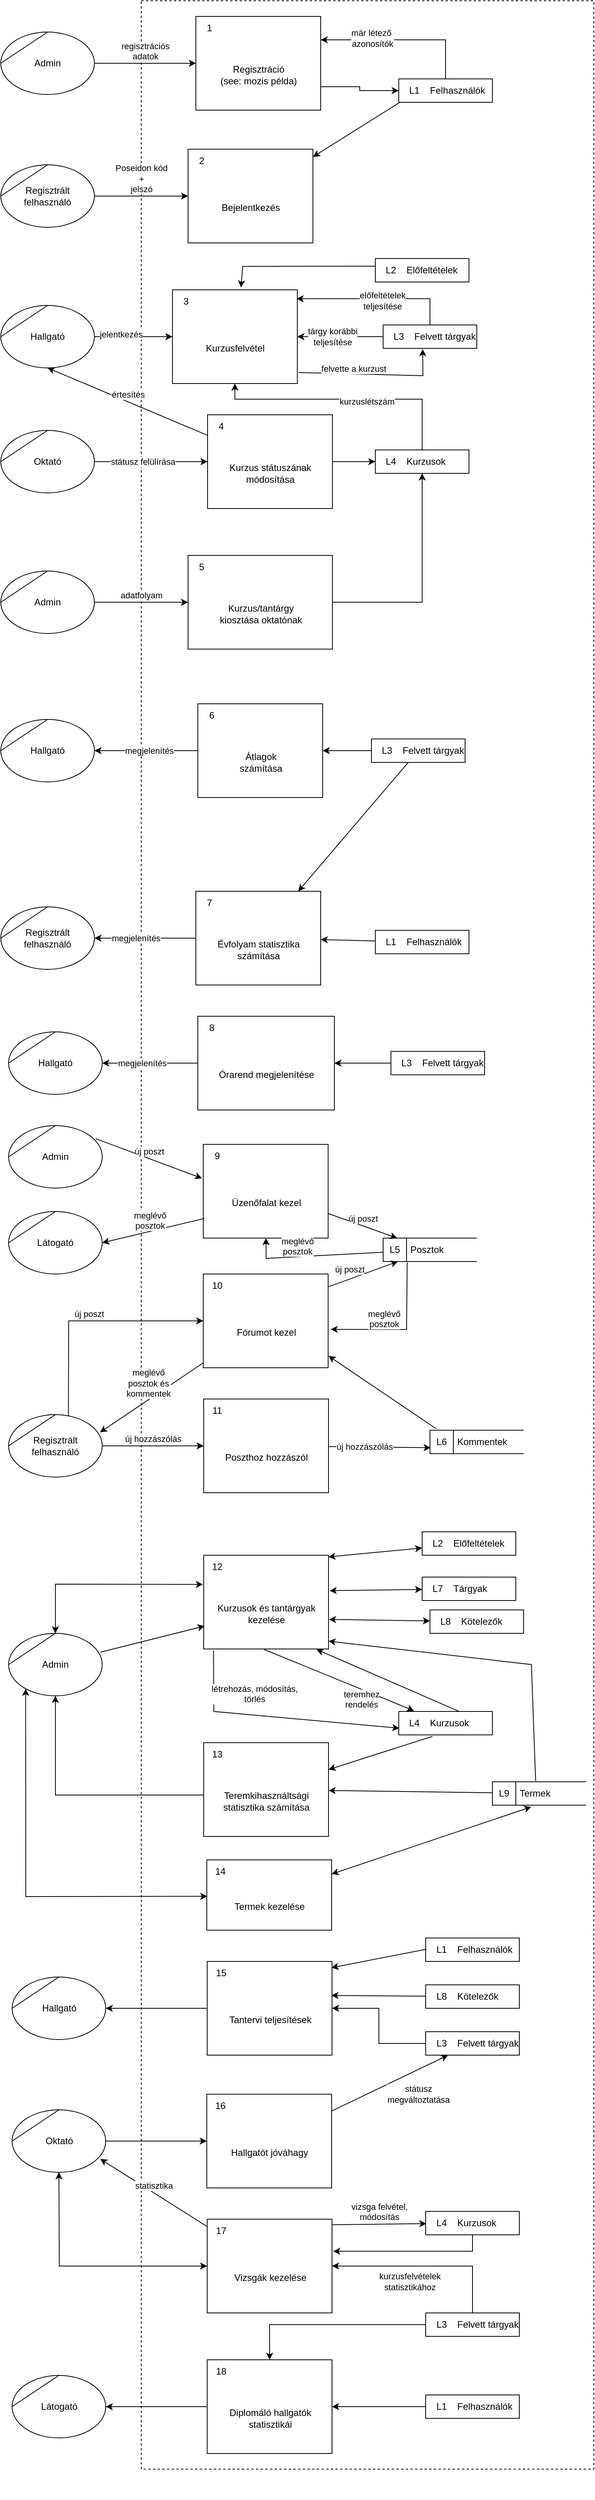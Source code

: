 <mxfile version="20.8.20" type="device"><diagram name="Page-1" id="o_8B9X06f2lYuGsmfZEz"><mxGraphModel dx="1236" dy="567" grid="1" gridSize="10" guides="1" tooltips="1" connect="1" arrows="1" fold="1" page="1" pageScale="1" pageWidth="827" pageHeight="1169" math="0" shadow="0"><root><mxCell id="0"/><mxCell id="1" parent="0"/><mxCell id="DrwZQOfmN8M68ziANcE--1" value="" style="rounded=0;whiteSpace=wrap;html=1;dashed=1;fillColor=none;container=1;collapsible=0;recursiveResize=0;" parent="1" vertex="1"><mxGeometry x="200" y="20" width="580" height="3160" as="geometry"/></mxCell><mxCell id="DrwZQOfmN8M68ziANcE--8" value="Bejelentkezés" style="html=1;dashed=0;whitespace=wrap;shape=mxgraph.dfd.process2;align=center;container=1;collapsible=0;spacingTop=30;" parent="DrwZQOfmN8M68ziANcE--1" vertex="1"><mxGeometry x="60" y="190" width="160" height="120" as="geometry"/></mxCell><mxCell id="DrwZQOfmN8M68ziANcE--9" value="2" style="text;html=1;strokeColor=none;fillColor=none;align=center;verticalAlign=middle;whiteSpace=wrap;rounded=0;connectable=0;allowArrows=0;editable=1;movable=0;resizable=0;rotatable=0;deletable=0;locked=0;cloneable=0;" parent="DrwZQOfmN8M68ziANcE--8" vertex="1"><mxGeometry width="35" height="30" as="geometry"/></mxCell><mxCell id="DrwZQOfmN8M68ziANcE--10" value="" style="text;strokeColor=none;fillColor=none;align=left;verticalAlign=middle;whiteSpace=wrap;rounded=0;autosize=1;connectable=0;allowArrows=0;movable=0;resizable=0;rotatable=0;deletable=0;cloneable=0;spacingLeft=6;fontStyle=0;html=1;" parent="DrwZQOfmN8M68ziANcE--8" vertex="1"><mxGeometry x="35" y="-5" width="50" height="40" as="geometry"/></mxCell><mxCell id="DrwZQOfmN8M68ziANcE--15" value="Kurzusfelvétel" style="html=1;dashed=0;whitespace=wrap;shape=mxgraph.dfd.process;align=center;container=1;collapsible=0;spacingTop=30;" parent="DrwZQOfmN8M68ziANcE--1" vertex="1"><mxGeometry x="40" y="370" width="160" height="120" as="geometry"/></mxCell><mxCell id="DrwZQOfmN8M68ziANcE--16" value="3" style="text;html=1;strokeColor=none;fillColor=none;align=center;verticalAlign=middle;whiteSpace=wrap;rounded=0;movable=0;resizable=0;rotatable=0;cloneable=0;deletable=0;connectable=0;allowArrows=0;pointerEvents=1;" parent="DrwZQOfmN8M68ziANcE--15" vertex="1"><mxGeometry width="35" height="30" as="geometry"/></mxCell><mxCell id="DrwZQOfmN8M68ziANcE--17" value="" style="text;html=1;strokeColor=none;fillColor=none;align=left;verticalAlign=middle;whiteSpace=wrap;rounded=0;movable=0;resizable=0;connectable=0;allowArrows=0;rotatable=0;cloneable=0;deletable=0;spacingLeft=6;autosize=1;resizeWidth=0;" parent="DrwZQOfmN8M68ziANcE--15" vertex="1"><mxGeometry x="35" y="-5" width="50" height="40" as="geometry"/></mxCell><mxCell id="DrwZQOfmN8M68ziANcE--21" value="Kurzus/tantárgy&lt;br&gt;kiosztása oktatónak" style="html=1;dashed=0;whitespace=wrap;shape=mxgraph.dfd.process2;align=center;container=1;collapsible=0;spacingTop=30;" parent="DrwZQOfmN8M68ziANcE--1" vertex="1"><mxGeometry x="60" y="710" width="185" height="120" as="geometry"/></mxCell><mxCell id="DrwZQOfmN8M68ziANcE--22" value="5" style="text;html=1;strokeColor=none;fillColor=none;align=center;verticalAlign=middle;whiteSpace=wrap;rounded=0;connectable=0;allowArrows=0;editable=1;movable=0;resizable=0;rotatable=0;deletable=0;locked=0;cloneable=0;" parent="DrwZQOfmN8M68ziANcE--21" vertex="1"><mxGeometry width="35" height="30" as="geometry"/></mxCell><mxCell id="DrwZQOfmN8M68ziANcE--23" value="" style="text;strokeColor=none;fillColor=none;align=left;verticalAlign=middle;whiteSpace=wrap;rounded=0;autosize=1;connectable=0;allowArrows=0;movable=0;resizable=0;rotatable=0;deletable=0;cloneable=0;spacingLeft=6;fontStyle=0;html=1;" parent="DrwZQOfmN8M68ziANcE--21" vertex="1"><mxGeometry x="35" y="-5" width="50" height="40" as="geometry"/></mxCell><mxCell id="sAUersEWsvDM8acUlqru-1" value="Kurzus státuszának &lt;br&gt;módosítása" style="html=1;dashed=0;whitespace=wrap;shape=mxgraph.dfd.process2;align=center;container=1;collapsible=0;spacingTop=30;" parent="DrwZQOfmN8M68ziANcE--1" vertex="1"><mxGeometry x="85" y="530" width="160" height="120" as="geometry"/></mxCell><mxCell id="sAUersEWsvDM8acUlqru-2" value="4" style="text;html=1;strokeColor=none;fillColor=none;align=center;verticalAlign=middle;whiteSpace=wrap;rounded=0;connectable=0;allowArrows=0;editable=1;movable=0;resizable=0;rotatable=0;deletable=0;locked=0;cloneable=0;" parent="sAUersEWsvDM8acUlqru-1" vertex="1"><mxGeometry width="35" height="30" as="geometry"/></mxCell><mxCell id="sAUersEWsvDM8acUlqru-3" value="" style="text;strokeColor=none;fillColor=none;align=left;verticalAlign=middle;whiteSpace=wrap;rounded=0;autosize=1;connectable=0;allowArrows=0;movable=0;resizable=0;rotatable=0;deletable=0;cloneable=0;spacingLeft=6;fontStyle=0;html=1;" parent="sAUersEWsvDM8acUlqru-1" vertex="1"><mxGeometry x="35" y="-5" width="50" height="40" as="geometry"/></mxCell><mxCell id="sAUersEWsvDM8acUlqru-8" value="" style="endArrow=classic;html=1;rounded=0;verticalAlign=bottom;exitX=0.035;exitY=0.943;exitDx=0;exitDy=0;exitPerimeter=0;" parent="DrwZQOfmN8M68ziANcE--1" source="7SwbY02OHdPLq2c-fMfT-1" target="DrwZQOfmN8M68ziANcE--8" edge="1"><mxGeometry width="50" height="50" relative="1" as="geometry"><mxPoint x="300" y="231.818" as="sourcePoint"/><mxPoint x="410" y="250" as="targetPoint"/></mxGeometry></mxCell><mxCell id="sAUersEWsvDM8acUlqru-14" value="felvette a kurzust" style="endArrow=classic;html=1;rounded=0;verticalAlign=bottom;exitX=1.009;exitY=0.882;exitDx=0;exitDy=0;exitPerimeter=0;entryX=0.422;entryY=1.033;entryDx=0;entryDy=0;entryPerimeter=0;" parent="DrwZQOfmN8M68ziANcE--1" source="DrwZQOfmN8M68ziANcE--15" target="7SwbY02OHdPLq2c-fMfT-17" edge="1"><mxGeometry x="-0.272" y="-2" width="50" height="50" relative="1" as="geometry"><mxPoint x="210" y="380" as="sourcePoint"/><mxPoint x="352.727" y="240" as="targetPoint"/><Array as="points"><mxPoint x="361" y="480"/></Array><mxPoint as="offset"/></mxGeometry></mxCell><mxCell id="sAUersEWsvDM8acUlqru-16" value="Évfolyam statisztika&lt;br&gt;számítása" style="html=1;dashed=0;whitespace=wrap;shape=mxgraph.dfd.process2;align=center;container=1;collapsible=0;spacingTop=30;" parent="DrwZQOfmN8M68ziANcE--1" vertex="1"><mxGeometry x="70" y="1140" width="160" height="120" as="geometry"/></mxCell><mxCell id="sAUersEWsvDM8acUlqru-17" value="7" style="text;html=1;strokeColor=none;fillColor=none;align=center;verticalAlign=middle;whiteSpace=wrap;rounded=0;connectable=0;allowArrows=0;editable=1;movable=0;resizable=0;rotatable=0;deletable=0;locked=0;cloneable=0;" parent="sAUersEWsvDM8acUlqru-16" vertex="1"><mxGeometry width="35" height="30" as="geometry"/></mxCell><mxCell id="sAUersEWsvDM8acUlqru-18" value="" style="text;strokeColor=none;fillColor=none;align=left;verticalAlign=middle;whiteSpace=wrap;rounded=0;autosize=1;connectable=0;allowArrows=0;movable=0;resizable=0;rotatable=0;deletable=0;cloneable=0;spacingLeft=6;fontStyle=0;html=1;" parent="sAUersEWsvDM8acUlqru-16" vertex="1"><mxGeometry x="35" y="-5" width="50" height="40" as="geometry"/></mxCell><mxCell id="sAUersEWsvDM8acUlqru-22" value="" style="endArrow=classic;html=1;rounded=0;verticalAlign=bottom;" parent="DrwZQOfmN8M68ziANcE--1" source="DrwZQOfmN8M68ziANcE--21" target="7SwbY02OHdPLq2c-fMfT-3" edge="1"><mxGeometry x="0.165" y="14" width="50" height="50" relative="1" as="geometry"><mxPoint x="250" y="860" as="sourcePoint"/><mxPoint x="344.038" y="950.0" as="targetPoint"/><mxPoint as="offset"/><Array as="points"><mxPoint x="360" y="770"/></Array></mxGeometry></mxCell><mxCell id="sAUersEWsvDM8acUlqru-23" value="" style="endArrow=classic;html=1;rounded=0;verticalAlign=bottom;" parent="DrwZQOfmN8M68ziANcE--1" source="7SwbY02OHdPLq2c-fMfT-20" target="sAUersEWsvDM8acUlqru-16" edge="1"><mxGeometry x="-0.659" y="-20" width="50" height="50" relative="1" as="geometry"><mxPoint x="300" y="965.0" as="sourcePoint"/><mxPoint x="410" y="1010" as="targetPoint"/><mxPoint as="offset"/></mxGeometry></mxCell><mxCell id="sAUersEWsvDM8acUlqru-25" value="Átlagok&lt;br&gt;számítása" style="html=1;dashed=0;whitespace=wrap;shape=mxgraph.dfd.process2;align=center;container=1;collapsible=0;spacingTop=30;" parent="DrwZQOfmN8M68ziANcE--1" vertex="1"><mxGeometry x="72.5" y="900" width="160" height="120" as="geometry"/></mxCell><mxCell id="sAUersEWsvDM8acUlqru-26" value="6" style="text;html=1;strokeColor=none;fillColor=none;align=center;verticalAlign=middle;whiteSpace=wrap;rounded=0;connectable=0;allowArrows=0;editable=1;movable=0;resizable=0;rotatable=0;deletable=0;locked=0;cloneable=0;" parent="sAUersEWsvDM8acUlqru-25" vertex="1"><mxGeometry width="35" height="30" as="geometry"/></mxCell><mxCell id="sAUersEWsvDM8acUlqru-27" value="" style="text;strokeColor=none;fillColor=none;align=left;verticalAlign=middle;whiteSpace=wrap;rounded=0;autosize=1;connectable=0;allowArrows=0;movable=0;resizable=0;rotatable=0;deletable=0;cloneable=0;spacingLeft=6;fontStyle=0;html=1;" parent="sAUersEWsvDM8acUlqru-25" vertex="1"><mxGeometry x="35" y="-5" width="50" height="40" as="geometry"/></mxCell><mxCell id="sAUersEWsvDM8acUlqru-28" value="" style="endArrow=classic;html=1;rounded=0;verticalAlign=bottom;" parent="DrwZQOfmN8M68ziANcE--1" source="7SwbY02OHdPLq2c-fMfT-20" target="sAUersEWsvDM8acUlqru-25" edge="1"><mxGeometry x="0.103" y="-18" width="50" height="50" relative="1" as="geometry"><mxPoint x="339.919" y="980.0" as="sourcePoint"/><mxPoint x="400" y="1080" as="targetPoint"/><mxPoint as="offset"/></mxGeometry></mxCell><mxCell id="oRZ1Ijszi_Oha_W6EgkZ-1" style="edgeStyle=orthogonalEdgeStyle;rounded=0;orthogonalLoop=1;jettySize=auto;html=1;entryX=1;entryY=0.25;entryDx=0;entryDy=0;" parent="DrwZQOfmN8M68ziANcE--1" source="7SwbY02OHdPLq2c-fMfT-1" target="0BSooanw-k9bHnDxD3yD-110" edge="1"><mxGeometry relative="1" as="geometry"><Array as="points"><mxPoint x="390" y="50"/></Array></mxGeometry></mxCell><mxCell id="oRZ1Ijszi_Oha_W6EgkZ-2" value="már létező&amp;nbsp;&lt;br style=&quot;border-color: var(--border-color);&quot;&gt;azonosítók" style="edgeLabel;html=1;align=center;verticalAlign=middle;resizable=0;points=[];" parent="oRZ1Ijszi_Oha_W6EgkZ-1" vertex="1" connectable="0"><mxGeometry x="0.37" y="-2" relative="1" as="geometry"><mxPoint as="offset"/></mxGeometry></mxCell><mxCell id="7SwbY02OHdPLq2c-fMfT-1" value="Felhasználók" style="html=1;dashed=0;whitespace=wrap;shape=mxgraph.dfd.dataStoreID2;align=left;spacingLeft=38;container=1;collapsible=0;" parent="DrwZQOfmN8M68ziANcE--1" vertex="1"><mxGeometry x="330" y="100" width="120" height="30" as="geometry"/></mxCell><mxCell id="7SwbY02OHdPLq2c-fMfT-2" value="L1" style="text;html=1;strokeColor=none;fillColor=none;align=center;verticalAlign=middle;whiteSpace=wrap;rounded=0;connectable=0;allowArrows=0;movable=0;resizable=0;rotatable=0;cloneable=0;deletable=0;" parent="7SwbY02OHdPLq2c-fMfT-1" vertex="1"><mxGeometry x="5" width="30" height="30" as="geometry"/></mxCell><mxCell id="EsSrJnyPDXjOhRYMU0od-1" style="edgeStyle=orthogonalEdgeStyle;rounded=0;orthogonalLoop=1;jettySize=auto;html=1;" parent="DrwZQOfmN8M68ziANcE--1" source="7SwbY02OHdPLq2c-fMfT-3" target="DrwZQOfmN8M68ziANcE--15" edge="1"><mxGeometry relative="1" as="geometry"><Array as="points"><mxPoint x="360" y="510"/><mxPoint x="120" y="510"/></Array></mxGeometry></mxCell><mxCell id="EsSrJnyPDXjOhRYMU0od-4" value="kurzuslétszám" style="edgeLabel;html=1;align=center;verticalAlign=middle;resizable=0;points=[];" parent="EsSrJnyPDXjOhRYMU0od-1" vertex="1" connectable="0"><mxGeometry x="-0.161" y="3" relative="1" as="geometry"><mxPoint as="offset"/></mxGeometry></mxCell><mxCell id="7SwbY02OHdPLq2c-fMfT-3" value="Kurzusok" style="html=1;dashed=0;whitespace=wrap;shape=mxgraph.dfd.dataStoreID2;align=left;spacingLeft=38;container=1;collapsible=0;" parent="DrwZQOfmN8M68ziANcE--1" vertex="1"><mxGeometry x="300" y="575" width="120" height="30" as="geometry"/></mxCell><mxCell id="7SwbY02OHdPLq2c-fMfT-4" value="L4" style="text;html=1;strokeColor=none;fillColor=none;align=center;verticalAlign=middle;whiteSpace=wrap;rounded=0;connectable=0;allowArrows=0;movable=0;resizable=0;rotatable=0;cloneable=0;deletable=0;" parent="7SwbY02OHdPLq2c-fMfT-3" vertex="1"><mxGeometry x="5" width="30" height="30" as="geometry"/></mxCell><mxCell id="7SwbY02OHdPLq2c-fMfT-5" value="" style="endArrow=classic;html=1;rounded=0;verticalAlign=bottom;" parent="DrwZQOfmN8M68ziANcE--1" source="sAUersEWsvDM8acUlqru-1" target="7SwbY02OHdPLq2c-fMfT-3" edge="1"><mxGeometry width="50" height="50" relative="1" as="geometry"><mxPoint x="294" y="128" as="sourcePoint"/><mxPoint x="216" y="200" as="targetPoint"/></mxGeometry></mxCell><mxCell id="7SwbY02OHdPLq2c-fMfT-14" value="" style="endArrow=classic;html=1;rounded=0;verticalAlign=bottom;exitX=0.052;exitY=0.324;exitDx=0;exitDy=0;exitPerimeter=0;entryX=0.549;entryY=-0.025;entryDx=0;entryDy=0;entryPerimeter=0;" parent="DrwZQOfmN8M68ziANcE--1" source="7SwbY02OHdPLq2c-fMfT-15" target="DrwZQOfmN8M68ziANcE--15" edge="1"><mxGeometry width="50" height="50" relative="1" as="geometry"><mxPoint x="299.16" y="415.42" as="sourcePoint"/><mxPoint x="360" y="440" as="targetPoint"/><Array as="points"><mxPoint x="130" y="340"/></Array></mxGeometry></mxCell><mxCell id="7SwbY02OHdPLq2c-fMfT-15" value="Előfeltételek" style="html=1;dashed=0;whitespace=wrap;shape=mxgraph.dfd.dataStoreID2;align=left;spacingLeft=38;container=1;collapsible=0;" parent="DrwZQOfmN8M68ziANcE--1" vertex="1"><mxGeometry x="300" y="330" width="120" height="30" as="geometry"/></mxCell><mxCell id="7SwbY02OHdPLq2c-fMfT-16" value="L2" style="text;html=1;strokeColor=none;fillColor=none;align=center;verticalAlign=middle;whiteSpace=wrap;rounded=0;connectable=0;allowArrows=0;movable=0;resizable=0;rotatable=0;cloneable=0;deletable=0;" parent="7SwbY02OHdPLq2c-fMfT-15" vertex="1"><mxGeometry x="5" width="30" height="30" as="geometry"/></mxCell><mxCell id="EsSrJnyPDXjOhRYMU0od-6" style="edgeStyle=orthogonalEdgeStyle;rounded=0;orthogonalLoop=1;jettySize=auto;html=1;entryX=0.994;entryY=0.095;entryDx=0;entryDy=0;entryPerimeter=0;" parent="DrwZQOfmN8M68ziANcE--1" source="7SwbY02OHdPLq2c-fMfT-17" target="DrwZQOfmN8M68ziANcE--15" edge="1"><mxGeometry relative="1" as="geometry"><Array as="points"><mxPoint x="370" y="381"/></Array></mxGeometry></mxCell><mxCell id="EsSrJnyPDXjOhRYMU0od-7" value="előfeltételek&lt;br&gt;teljesítése" style="edgeLabel;html=1;align=center;verticalAlign=middle;resizable=0;points=[];" parent="EsSrJnyPDXjOhRYMU0od-6" vertex="1" connectable="0"><mxGeometry x="-0.071" y="2" relative="1" as="geometry"><mxPoint as="offset"/></mxGeometry></mxCell><mxCell id="7SwbY02OHdPLq2c-fMfT-17" value="Felvett tárgyak" style="html=1;dashed=0;whitespace=wrap;shape=mxgraph.dfd.dataStoreID2;align=left;spacingLeft=38;container=1;collapsible=0;" parent="DrwZQOfmN8M68ziANcE--1" vertex="1"><mxGeometry x="310" y="415" width="120" height="30" as="geometry"/></mxCell><mxCell id="7SwbY02OHdPLq2c-fMfT-18" value="L3" style="text;html=1;strokeColor=none;fillColor=none;align=center;verticalAlign=middle;whiteSpace=wrap;rounded=0;connectable=0;allowArrows=0;movable=0;resizable=0;rotatable=0;cloneable=0;deletable=0;" parent="7SwbY02OHdPLq2c-fMfT-17" vertex="1"><mxGeometry x="5" width="30" height="30" as="geometry"/></mxCell><mxCell id="7SwbY02OHdPLq2c-fMfT-19" value="" style="endArrow=classic;html=1;rounded=0;verticalAlign=bottom;" parent="DrwZQOfmN8M68ziANcE--1" source="7SwbY02OHdPLq2c-fMfT-17" target="DrwZQOfmN8M68ziANcE--15" edge="1"><mxGeometry width="50" height="50" relative="1" as="geometry"><mxPoint x="230" y="420" as="sourcePoint"/><mxPoint x="350" y="420" as="targetPoint"/></mxGeometry></mxCell><mxCell id="EsSrJnyPDXjOhRYMU0od-5" value="tárgy korábbi&lt;br&gt;teljesítése" style="edgeLabel;html=1;align=center;verticalAlign=middle;resizable=0;points=[];" parent="7SwbY02OHdPLq2c-fMfT-19" vertex="1" connectable="0"><mxGeometry x="0.189" relative="1" as="geometry"><mxPoint as="offset"/></mxGeometry></mxCell><mxCell id="7SwbY02OHdPLq2c-fMfT-20" value="Felvett tárgyak" style="html=1;dashed=0;whitespace=wrap;shape=mxgraph.dfd.dataStoreID2;align=left;spacingLeft=38;container=1;collapsible=0;" parent="DrwZQOfmN8M68ziANcE--1" vertex="1"><mxGeometry x="295" y="945" width="120" height="30" as="geometry"/></mxCell><mxCell id="7SwbY02OHdPLq2c-fMfT-21" value="L3" style="text;html=1;strokeColor=none;fillColor=none;align=center;verticalAlign=middle;whiteSpace=wrap;rounded=0;connectable=0;allowArrows=0;movable=0;resizable=0;rotatable=0;cloneable=0;deletable=0;" parent="7SwbY02OHdPLq2c-fMfT-20" vertex="1"><mxGeometry x="5" width="30" height="30" as="geometry"/></mxCell><mxCell id="7SwbY02OHdPLq2c-fMfT-28" value="Felhasználók" style="html=1;dashed=0;whitespace=wrap;shape=mxgraph.dfd.dataStoreID2;align=left;spacingLeft=38;container=1;collapsible=0;" parent="DrwZQOfmN8M68ziANcE--1" vertex="1"><mxGeometry x="300" y="1190" width="120" height="30" as="geometry"/></mxCell><mxCell id="7SwbY02OHdPLq2c-fMfT-29" value="L1" style="text;html=1;strokeColor=none;fillColor=none;align=center;verticalAlign=middle;whiteSpace=wrap;rounded=0;connectable=0;allowArrows=0;movable=0;resizable=0;rotatable=0;cloneable=0;deletable=0;" parent="7SwbY02OHdPLq2c-fMfT-28" vertex="1"><mxGeometry x="5" width="30" height="30" as="geometry"/></mxCell><mxCell id="7SwbY02OHdPLq2c-fMfT-30" value="" style="endArrow=classic;html=1;rounded=0;verticalAlign=bottom;" parent="DrwZQOfmN8M68ziANcE--1" source="7SwbY02OHdPLq2c-fMfT-28" target="sAUersEWsvDM8acUlqru-16" edge="1"><mxGeometry x="-0.659" y="-20" width="50" height="50" relative="1" as="geometry"><mxPoint x="348" y="980" as="sourcePoint"/><mxPoint x="232" y="1080" as="targetPoint"/><mxPoint as="offset"/></mxGeometry></mxCell><mxCell id="7SwbY02OHdPLq2c-fMfT-49" value="Órarend megjelenítése" style="html=1;dashed=0;whitespace=wrap;shape=mxgraph.dfd.process2;align=center;container=1;collapsible=0;spacingTop=30;" parent="DrwZQOfmN8M68ziANcE--1" vertex="1"><mxGeometry x="72.5" y="1300" width="175" height="120" as="geometry"/></mxCell><mxCell id="7SwbY02OHdPLq2c-fMfT-50" value="8" style="text;html=1;strokeColor=none;fillColor=none;align=center;verticalAlign=middle;whiteSpace=wrap;rounded=0;connectable=0;allowArrows=0;editable=1;movable=0;resizable=0;rotatable=0;deletable=0;locked=0;cloneable=0;" parent="7SwbY02OHdPLq2c-fMfT-49" vertex="1"><mxGeometry width="35" height="30" as="geometry"/></mxCell><mxCell id="7SwbY02OHdPLq2c-fMfT-51" value="" style="text;strokeColor=none;fillColor=none;align=left;verticalAlign=middle;whiteSpace=wrap;rounded=0;autosize=1;connectable=0;allowArrows=0;movable=0;resizable=0;rotatable=0;deletable=0;cloneable=0;spacingLeft=6;fontStyle=0;html=1;" parent="7SwbY02OHdPLq2c-fMfT-49" vertex="1"><mxGeometry x="35" y="-5" width="50" height="40" as="geometry"/></mxCell><mxCell id="7SwbY02OHdPLq2c-fMfT-54" value="Felvett tárgyak" style="html=1;dashed=0;whitespace=wrap;shape=mxgraph.dfd.dataStoreID2;align=left;spacingLeft=38;container=1;collapsible=0;" parent="DrwZQOfmN8M68ziANcE--1" vertex="1"><mxGeometry x="320" y="1345" width="120" height="30" as="geometry"/></mxCell><mxCell id="7SwbY02OHdPLq2c-fMfT-55" value="L3" style="text;html=1;strokeColor=none;fillColor=none;align=center;verticalAlign=middle;whiteSpace=wrap;rounded=0;connectable=0;allowArrows=0;movable=0;resizable=0;rotatable=0;cloneable=0;deletable=0;" parent="7SwbY02OHdPLq2c-fMfT-54" vertex="1"><mxGeometry x="5" width="30" height="30" as="geometry"/></mxCell><mxCell id="7SwbY02OHdPLq2c-fMfT-56" value="" style="endArrow=classic;html=1;rounded=0;verticalAlign=bottom;" parent="DrwZQOfmN8M68ziANcE--1" source="7SwbY02OHdPLq2c-fMfT-54" target="7SwbY02OHdPLq2c-fMfT-49" edge="1"><mxGeometry width="50" height="50" relative="1" as="geometry"><mxPoint x="300" y="1410" as="sourcePoint"/><mxPoint x="420" y="1410" as="targetPoint"/></mxGeometry></mxCell><mxCell id="7SwbY02OHdPLq2c-fMfT-57" value="Fórumot kezel" style="html=1;dashed=0;whitespace=wrap;shape=mxgraph.dfd.process2;align=center;container=1;collapsible=0;spacingTop=30;" parent="DrwZQOfmN8M68ziANcE--1" vertex="1"><mxGeometry x="79.5" y="1630" width="160" height="120" as="geometry"/></mxCell><mxCell id="7SwbY02OHdPLq2c-fMfT-58" value="10" style="text;html=1;strokeColor=none;fillColor=none;align=center;verticalAlign=middle;whiteSpace=wrap;rounded=0;connectable=0;allowArrows=0;editable=1;movable=0;resizable=0;rotatable=0;deletable=0;locked=0;cloneable=0;" parent="7SwbY02OHdPLq2c-fMfT-57" vertex="1"><mxGeometry width="35" height="30" as="geometry"/></mxCell><mxCell id="7SwbY02OHdPLq2c-fMfT-59" value="" style="text;strokeColor=none;fillColor=none;align=left;verticalAlign=middle;whiteSpace=wrap;rounded=0;autosize=1;connectable=0;allowArrows=0;movable=0;resizable=0;rotatable=0;deletable=0;cloneable=0;spacingLeft=6;fontStyle=0;html=1;" parent="7SwbY02OHdPLq2c-fMfT-57" vertex="1"><mxGeometry x="35" y="-5" width="50" height="40" as="geometry"/></mxCell><mxCell id="7SwbY02OHdPLq2c-fMfT-60" value="Üzenőfalat kezel" style="html=1;dashed=0;whitespace=wrap;shape=mxgraph.dfd.process2;align=center;container=1;collapsible=0;spacingTop=30;" parent="DrwZQOfmN8M68ziANcE--1" vertex="1"><mxGeometry x="79.5" y="1464" width="160" height="120" as="geometry"/></mxCell><mxCell id="7SwbY02OHdPLq2c-fMfT-61" value="9" style="text;html=1;strokeColor=none;fillColor=none;align=center;verticalAlign=middle;whiteSpace=wrap;rounded=0;connectable=0;allowArrows=0;editable=1;movable=0;resizable=0;rotatable=0;deletable=0;locked=0;cloneable=0;" parent="7SwbY02OHdPLq2c-fMfT-60" vertex="1"><mxGeometry width="35" height="30" as="geometry"/></mxCell><mxCell id="7SwbY02OHdPLq2c-fMfT-62" value="" style="text;strokeColor=none;fillColor=none;align=left;verticalAlign=middle;whiteSpace=wrap;rounded=0;autosize=1;connectable=0;allowArrows=0;movable=0;resizable=0;rotatable=0;deletable=0;cloneable=0;spacingLeft=6;fontStyle=0;html=1;" parent="7SwbY02OHdPLq2c-fMfT-60" vertex="1"><mxGeometry x="35" y="-5" width="50" height="40" as="geometry"/></mxCell><mxCell id="0BSooanw-k9bHnDxD3yD-1" value="Posztok" style="html=1;dashed=0;whitespace=wrap;shape=mxgraph.dfd.dataStoreID;align=left;spacingLeft=33;container=1;collapsible=0;autosize=0;" parent="DrwZQOfmN8M68ziANcE--1" vertex="1"><mxGeometry x="310" y="1584" width="120" height="30" as="geometry"/></mxCell><mxCell id="0BSooanw-k9bHnDxD3yD-2" value="L5" style="text;html=1;strokeColor=none;fillColor=none;align=center;verticalAlign=middle;whiteSpace=wrap;rounded=0;movable=0;resizable=0;rotatable=0;cloneable=0;deletable=0;allowArrows=0;connectable=0;" parent="0BSooanw-k9bHnDxD3yD-1" vertex="1"><mxGeometry width="30" height="30" as="geometry"/></mxCell><mxCell id="0BSooanw-k9bHnDxD3yD-3" value="új poszt" style="endArrow=classic;html=1;rounded=0;verticalAlign=bottom;" parent="DrwZQOfmN8M68ziANcE--1" source="7SwbY02OHdPLq2c-fMfT-60" target="0BSooanw-k9bHnDxD3yD-1" edge="1"><mxGeometry width="50" height="50" relative="1" as="geometry"><mxPoint x="250" y="1520" as="sourcePoint"/><mxPoint x="370" y="1520" as="targetPoint"/></mxGeometry></mxCell><mxCell id="0BSooanw-k9bHnDxD3yD-4" value="meglévő&lt;br&gt;posztok" style="endArrow=classic;html=1;rounded=0;verticalAlign=bottom;" parent="DrwZQOfmN8M68ziANcE--1" source="0BSooanw-k9bHnDxD3yD-1" target="7SwbY02OHdPLq2c-fMfT-60" edge="1"><mxGeometry x="0.252" y="2" width="50" height="50" relative="1" as="geometry"><mxPoint x="260" y="1630" as="sourcePoint"/><mxPoint x="380" y="1630" as="targetPoint"/><Array as="points"><mxPoint x="160" y="1610"/></Array><mxPoint as="offset"/></mxGeometry></mxCell><mxCell id="0BSooanw-k9bHnDxD3yD-8" value="Poszthoz hozzászól" style="html=1;dashed=0;whitespace=wrap;shape=mxgraph.dfd.process2;align=center;container=1;collapsible=0;spacingTop=30;" parent="DrwZQOfmN8M68ziANcE--1" vertex="1"><mxGeometry x="80" y="1790" width="160" height="120" as="geometry"/></mxCell><mxCell id="0BSooanw-k9bHnDxD3yD-9" value="11" style="text;html=1;strokeColor=none;fillColor=none;align=center;verticalAlign=middle;whiteSpace=wrap;rounded=0;connectable=0;allowArrows=0;editable=1;movable=0;resizable=0;rotatable=0;deletable=0;locked=0;cloneable=0;" parent="0BSooanw-k9bHnDxD3yD-8" vertex="1"><mxGeometry width="35" height="30" as="geometry"/></mxCell><mxCell id="0BSooanw-k9bHnDxD3yD-10" value="" style="text;strokeColor=none;fillColor=none;align=left;verticalAlign=middle;whiteSpace=wrap;rounded=0;autosize=1;connectable=0;allowArrows=0;movable=0;resizable=0;rotatable=0;deletable=0;cloneable=0;spacingLeft=6;fontStyle=0;html=1;" parent="0BSooanw-k9bHnDxD3yD-8" vertex="1"><mxGeometry x="35" y="-5" width="50" height="40" as="geometry"/></mxCell><mxCell id="0BSooanw-k9bHnDxD3yD-15" value="új poszt" style="endArrow=classic;html=1;rounded=0;verticalAlign=bottom;exitX=0.999;exitY=0.138;exitDx=0;exitDy=0;exitPerimeter=0;" parent="DrwZQOfmN8M68ziANcE--1" source="7SwbY02OHdPLq2c-fMfT-57" target="0BSooanw-k9bHnDxD3yD-1" edge="1"><mxGeometry x="-0.344" y="3" width="50" height="50" relative="1" as="geometry"><mxPoint x="250" y="1563" as="sourcePoint"/><mxPoint x="338" y="1594" as="targetPoint"/><mxPoint as="offset"/></mxGeometry></mxCell><mxCell id="0BSooanw-k9bHnDxD3yD-16" value="meglévő&lt;br&gt;posztok" style="endArrow=classic;html=1;rounded=0;verticalAlign=bottom;exitX=0.257;exitY=1.042;exitDx=0;exitDy=0;exitPerimeter=0;entryX=1.02;entryY=0.59;entryDx=0;entryDy=0;entryPerimeter=0;" parent="DrwZQOfmN8M68ziANcE--1" source="0BSooanw-k9bHnDxD3yD-1" target="7SwbY02OHdPLq2c-fMfT-57" edge="1"><mxGeometry x="0.252" y="2" width="50" height="50" relative="1" as="geometry"><mxPoint x="420" y="1708" as="sourcePoint"/><mxPoint x="270" y="1690" as="targetPoint"/><Array as="points"><mxPoint x="340" y="1701"/></Array><mxPoint as="offset"/></mxGeometry></mxCell><mxCell id="0BSooanw-k9bHnDxD3yD-17" value="Kommentek" style="html=1;dashed=0;whitespace=wrap;shape=mxgraph.dfd.dataStoreID;align=left;spacingLeft=33;container=1;collapsible=0;autosize=0;" parent="DrwZQOfmN8M68ziANcE--1" vertex="1"><mxGeometry x="370" y="1830" width="120" height="30" as="geometry"/></mxCell><mxCell id="0BSooanw-k9bHnDxD3yD-18" value="L6" style="text;html=1;strokeColor=none;fillColor=none;align=center;verticalAlign=middle;whiteSpace=wrap;rounded=0;movable=0;resizable=0;rotatable=0;cloneable=0;deletable=0;allowArrows=0;connectable=0;" parent="0BSooanw-k9bHnDxD3yD-17" vertex="1"><mxGeometry width="30" height="30" as="geometry"/></mxCell><mxCell id="0BSooanw-k9bHnDxD3yD-19" value="" style="endArrow=classic;html=1;rounded=0;verticalAlign=bottom;exitX=0.066;exitY=-0.067;exitDx=0;exitDy=0;exitPerimeter=0;entryX=1.003;entryY=0.874;entryDx=0;entryDy=0;entryPerimeter=0;" parent="DrwZQOfmN8M68ziANcE--1" source="0BSooanw-k9bHnDxD3yD-17" target="7SwbY02OHdPLq2c-fMfT-57" edge="1"><mxGeometry width="50" height="50" relative="1" as="geometry"><mxPoint x="260" y="1770" as="sourcePoint"/><mxPoint x="380" y="1770" as="targetPoint"/></mxGeometry></mxCell><mxCell id="0BSooanw-k9bHnDxD3yD-21" value="" style="endArrow=classic;html=1;rounded=0;verticalAlign=bottom;entryX=0.008;entryY=0.745;entryDx=0;entryDy=0;entryPerimeter=0;" parent="DrwZQOfmN8M68ziANcE--1" source="0BSooanw-k9bHnDxD3yD-8" target="0BSooanw-k9bHnDxD3yD-17" edge="1"><mxGeometry width="50" height="50" relative="1" as="geometry"><mxPoint x="338" y="1853" as="sourcePoint"/><mxPoint x="260" y="1755" as="targetPoint"/></mxGeometry></mxCell><mxCell id="0BSooanw-k9bHnDxD3yD-23" value="új hozzászólás" style="edgeLabel;html=1;align=center;verticalAlign=middle;resizable=0;points=[];" parent="0BSooanw-k9bHnDxD3yD-21" vertex="1" connectable="0"><mxGeometry x="-0.304" y="1" relative="1" as="geometry"><mxPoint as="offset"/></mxGeometry></mxCell><mxCell id="0BSooanw-k9bHnDxD3yD-24" value="Kurzusok és tantárgyak&lt;br&gt;kezelése" style="html=1;dashed=0;whitespace=wrap;shape=mxgraph.dfd.process;align=center;container=1;collapsible=0;spacingTop=30;" parent="DrwZQOfmN8M68ziANcE--1" vertex="1"><mxGeometry x="80" y="1990" width="160" height="120" as="geometry"/></mxCell><mxCell id="0BSooanw-k9bHnDxD3yD-25" value="12" style="text;html=1;strokeColor=none;fillColor=none;align=center;verticalAlign=middle;whiteSpace=wrap;rounded=0;movable=0;resizable=0;rotatable=0;cloneable=0;deletable=0;connectable=0;allowArrows=0;pointerEvents=1;" parent="0BSooanw-k9bHnDxD3yD-24" vertex="1"><mxGeometry width="35" height="30" as="geometry"/></mxCell><mxCell id="0BSooanw-k9bHnDxD3yD-26" value="" style="text;html=1;strokeColor=none;fillColor=none;align=left;verticalAlign=middle;whiteSpace=wrap;rounded=0;movable=0;resizable=0;connectable=0;allowArrows=0;rotatable=0;cloneable=0;deletable=0;spacingLeft=6;autosize=1;resizeWidth=0;" parent="0BSooanw-k9bHnDxD3yD-24" vertex="1"><mxGeometry x="35" y="-5" width="50" height="40" as="geometry"/></mxCell><mxCell id="0BSooanw-k9bHnDxD3yD-30" value="Kurzusok" style="html=1;dashed=0;whitespace=wrap;shape=mxgraph.dfd.dataStoreID2;align=left;spacingLeft=38;container=1;collapsible=0;" parent="DrwZQOfmN8M68ziANcE--1" vertex="1"><mxGeometry x="330" y="2190" width="120" height="30" as="geometry"/></mxCell><mxCell id="0BSooanw-k9bHnDxD3yD-31" value="L4" style="text;html=1;strokeColor=none;fillColor=none;align=center;verticalAlign=middle;whiteSpace=wrap;rounded=0;connectable=0;allowArrows=0;movable=0;resizable=0;rotatable=0;cloneable=0;deletable=0;" parent="0BSooanw-k9bHnDxD3yD-30" vertex="1"><mxGeometry x="5" width="30" height="30" as="geometry"/></mxCell><mxCell id="0BSooanw-k9bHnDxD3yD-32" value="létrehozás, módosítás,&lt;br&gt;törlés" style="endArrow=classic;html=1;rounded=0;verticalAlign=bottom;exitX=0.079;exitY=1.018;exitDx=0;exitDy=0;exitPerimeter=0;entryX=0.006;entryY=0.714;entryDx=0;entryDy=0;entryPerimeter=0;" parent="DrwZQOfmN8M68ziANcE--1" source="0BSooanw-k9bHnDxD3yD-24" target="0BSooanw-k9bHnDxD3yD-30" edge="1"><mxGeometry x="-0.179" y="12" width="50" height="50" relative="1" as="geometry"><mxPoint x="230" y="1970" as="sourcePoint"/><mxPoint x="430" y="2230" as="targetPoint"/><Array as="points"><mxPoint x="93" y="2190"/></Array><mxPoint x="-1" as="offset"/></mxGeometry></mxCell><mxCell id="0BSooanw-k9bHnDxD3yD-33" value="teremhez&lt;br&gt;rendelés" style="endArrow=classic;html=1;rounded=0;verticalAlign=bottom;entryX=0.163;entryY=-0.028;entryDx=0;entryDy=0;entryPerimeter=0;exitX=0.484;exitY=1.005;exitDx=0;exitDy=0;exitPerimeter=0;" parent="DrwZQOfmN8M68ziANcE--1" source="0BSooanw-k9bHnDxD3yD-24" target="0BSooanw-k9bHnDxD3yD-30" edge="1"><mxGeometry x="0.404" y="-26" width="50" height="50" relative="1" as="geometry"><mxPoint x="260" y="2020" as="sourcePoint"/><mxPoint x="380" y="2020" as="targetPoint"/><mxPoint as="offset"/></mxGeometry></mxCell><mxCell id="0BSooanw-k9bHnDxD3yD-35" value="Tárgyak" style="html=1;dashed=0;whitespace=wrap;shape=mxgraph.dfd.dataStoreID2;align=left;spacingLeft=38;container=1;collapsible=0;" parent="DrwZQOfmN8M68ziANcE--1" vertex="1"><mxGeometry x="360" y="2018" width="120" height="30" as="geometry"/></mxCell><mxCell id="0BSooanw-k9bHnDxD3yD-36" value="L9" style="text;html=1;strokeColor=none;fillColor=none;align=center;verticalAlign=middle;whiteSpace=wrap;rounded=0;connectable=0;allowArrows=0;movable=0;resizable=0;rotatable=0;cloneable=0;deletable=0;" parent="0BSooanw-k9bHnDxD3yD-35" vertex="1"><mxGeometry x="5" width="30" height="30" as="geometry"/></mxCell><mxCell id="0BSooanw-k9bHnDxD3yD-37" value="Előfeltételek" style="html=1;dashed=0;whitespace=wrap;shape=mxgraph.dfd.dataStoreID2;align=left;spacingLeft=38;container=1;collapsible=0;" parent="DrwZQOfmN8M68ziANcE--1" vertex="1"><mxGeometry x="360" y="1960" width="120" height="30" as="geometry"/></mxCell><mxCell id="0BSooanw-k9bHnDxD3yD-38" value="L4" style="text;html=1;strokeColor=none;fillColor=none;align=center;verticalAlign=middle;whiteSpace=wrap;rounded=0;connectable=0;allowArrows=0;movable=0;resizable=0;rotatable=0;cloneable=0;deletable=0;" parent="0BSooanw-k9bHnDxD3yD-37" vertex="1"><mxGeometry x="5" width="30" height="30" as="geometry"/></mxCell><mxCell id="0BSooanw-k9bHnDxD3yD-40" value="Kötelezők" style="html=1;dashed=0;whitespace=wrap;shape=mxgraph.dfd.dataStoreID2;align=left;spacingLeft=38;container=1;collapsible=0;" parent="DrwZQOfmN8M68ziANcE--1" vertex="1"><mxGeometry x="370" y="2060" width="120" height="30" as="geometry"/></mxCell><mxCell id="0BSooanw-k9bHnDxD3yD-41" value="L8" style="text;html=1;strokeColor=none;fillColor=none;align=center;verticalAlign=middle;whiteSpace=wrap;rounded=0;connectable=0;allowArrows=0;movable=0;resizable=0;rotatable=0;cloneable=0;deletable=0;" parent="0BSooanw-k9bHnDxD3yD-40" vertex="1"><mxGeometry x="5" width="30" height="30" as="geometry"/></mxCell><mxCell id="EsSrJnyPDXjOhRYMU0od-25" value="Előfeltételek" style="html=1;dashed=0;whitespace=wrap;shape=mxgraph.dfd.dataStoreID2;align=left;spacingLeft=38;container=1;collapsible=0;" parent="0BSooanw-k9bHnDxD3yD-40" vertex="1"><mxGeometry x="-10" y="-100" width="120" height="30" as="geometry"/></mxCell><mxCell id="EsSrJnyPDXjOhRYMU0od-26" value="L2" style="text;html=1;strokeColor=none;fillColor=none;align=center;verticalAlign=middle;whiteSpace=wrap;rounded=0;connectable=0;allowArrows=0;movable=0;resizable=0;rotatable=0;cloneable=0;deletable=0;" parent="EsSrJnyPDXjOhRYMU0od-25" vertex="1"><mxGeometry x="5" width="30" height="30" as="geometry"/></mxCell><mxCell id="EsSrJnyPDXjOhRYMU0od-27" value="Tárgyak" style="html=1;dashed=0;whitespace=wrap;shape=mxgraph.dfd.dataStoreID2;align=left;spacingLeft=38;container=1;collapsible=0;" parent="0BSooanw-k9bHnDxD3yD-40" vertex="1"><mxGeometry x="-10" y="-42" width="120" height="30" as="geometry"/></mxCell><mxCell id="EsSrJnyPDXjOhRYMU0od-28" value="L7" style="text;html=1;strokeColor=none;fillColor=none;align=center;verticalAlign=middle;whiteSpace=wrap;rounded=0;connectable=0;allowArrows=0;movable=0;resizable=0;rotatable=0;cloneable=0;deletable=0;" parent="EsSrJnyPDXjOhRYMU0od-27" vertex="1"><mxGeometry x="5" width="30" height="30" as="geometry"/></mxCell><mxCell id="0BSooanw-k9bHnDxD3yD-43" value="Teremkihasználtsági&lt;br&gt;statisztika számítása" style="html=1;dashed=0;whitespace=wrap;shape=mxgraph.dfd.process2;align=center;container=1;collapsible=0;spacingTop=30;" parent="DrwZQOfmN8M68ziANcE--1" vertex="1"><mxGeometry x="80" y="2230" width="160" height="120" as="geometry"/></mxCell><mxCell id="0BSooanw-k9bHnDxD3yD-44" value="13" style="text;html=1;strokeColor=none;fillColor=none;align=center;verticalAlign=middle;whiteSpace=wrap;rounded=0;connectable=0;allowArrows=0;editable=1;movable=0;resizable=0;rotatable=0;deletable=0;locked=0;cloneable=0;" parent="0BSooanw-k9bHnDxD3yD-43" vertex="1"><mxGeometry width="35" height="30" as="geometry"/></mxCell><mxCell id="0BSooanw-k9bHnDxD3yD-45" value="" style="text;strokeColor=none;fillColor=none;align=left;verticalAlign=middle;whiteSpace=wrap;rounded=0;autosize=1;connectable=0;allowArrows=0;movable=0;resizable=0;rotatable=0;deletable=0;cloneable=0;spacingLeft=6;fontStyle=0;html=1;" parent="0BSooanw-k9bHnDxD3yD-43" vertex="1"><mxGeometry x="35" y="-5" width="50" height="40" as="geometry"/></mxCell><mxCell id="0BSooanw-k9bHnDxD3yD-50" value="" style="endArrow=classic;html=1;rounded=0;verticalAlign=bottom;exitX=0.36;exitY=1.062;exitDx=0;exitDy=0;exitPerimeter=0;" parent="DrwZQOfmN8M68ziANcE--1" source="0BSooanw-k9bHnDxD3yD-30" target="0BSooanw-k9bHnDxD3yD-43" edge="1"><mxGeometry width="50" height="50" relative="1" as="geometry"><mxPoint x="350" y="2250" as="sourcePoint"/><mxPoint x="470" y="2250" as="targetPoint"/><Array as="points"/></mxGeometry></mxCell><mxCell id="0BSooanw-k9bHnDxD3yD-51" value="" style="endArrow=classic;html=1;rounded=0;verticalAlign=bottom;" parent="DrwZQOfmN8M68ziANcE--1" source="EsSrJnyPDXjOhRYMU0od-2" target="0BSooanw-k9bHnDxD3yD-43" edge="1"><mxGeometry width="50" height="50" relative="1" as="geometry"><mxPoint x="372.16" y="2302.57" as="sourcePoint"/><mxPoint x="400" y="2310" as="targetPoint"/></mxGeometry></mxCell><mxCell id="0BSooanw-k9bHnDxD3yD-54" value="Tantervi teljesítések" style="html=1;dashed=0;whitespace=wrap;shape=mxgraph.dfd.process2;align=center;container=1;collapsible=0;spacingTop=30;" parent="DrwZQOfmN8M68ziANcE--1" vertex="1"><mxGeometry x="84.5" y="2510" width="160" height="120" as="geometry"/></mxCell><mxCell id="0BSooanw-k9bHnDxD3yD-55" value="15" style="text;html=1;strokeColor=none;fillColor=none;align=center;verticalAlign=middle;whiteSpace=wrap;rounded=0;connectable=0;allowArrows=0;editable=1;movable=0;resizable=0;rotatable=0;deletable=0;locked=0;cloneable=0;" parent="0BSooanw-k9bHnDxD3yD-54" vertex="1"><mxGeometry width="35" height="30" as="geometry"/></mxCell><mxCell id="0BSooanw-k9bHnDxD3yD-56" value="" style="text;strokeColor=none;fillColor=none;align=left;verticalAlign=middle;whiteSpace=wrap;rounded=0;autosize=1;connectable=0;allowArrows=0;movable=0;resizable=0;rotatable=0;deletable=0;cloneable=0;spacingLeft=6;fontStyle=0;html=1;" parent="0BSooanw-k9bHnDxD3yD-54" vertex="1"><mxGeometry x="35" y="-5" width="50" height="40" as="geometry"/></mxCell><mxCell id="0BSooanw-k9bHnDxD3yD-60" value="Kötelezők" style="html=1;dashed=0;whitespace=wrap;shape=mxgraph.dfd.dataStoreID2;align=left;spacingLeft=38;container=1;collapsible=0;" parent="DrwZQOfmN8M68ziANcE--1" vertex="1"><mxGeometry x="364.5" y="2540" width="120" height="30" as="geometry"/></mxCell><mxCell id="0BSooanw-k9bHnDxD3yD-61" value="L8" style="text;html=1;strokeColor=none;fillColor=none;align=center;verticalAlign=middle;whiteSpace=wrap;rounded=0;connectable=0;allowArrows=0;movable=0;resizable=0;rotatable=0;cloneable=0;deletable=0;" parent="0BSooanw-k9bHnDxD3yD-60" vertex="1"><mxGeometry x="5" width="30" height="30" as="geometry"/></mxCell><mxCell id="0BSooanw-k9bHnDxD3yD-62" value="Felhasználók" style="html=1;dashed=0;whitespace=wrap;shape=mxgraph.dfd.dataStoreID2;align=left;spacingLeft=38;container=1;collapsible=0;" parent="DrwZQOfmN8M68ziANcE--1" vertex="1"><mxGeometry x="364.5" y="2480" width="120" height="30" as="geometry"/></mxCell><mxCell id="0BSooanw-k9bHnDxD3yD-63" value="L1" style="text;html=1;strokeColor=none;fillColor=none;align=center;verticalAlign=middle;whiteSpace=wrap;rounded=0;connectable=0;allowArrows=0;movable=0;resizable=0;rotatable=0;cloneable=0;deletable=0;" parent="0BSooanw-k9bHnDxD3yD-62" vertex="1"><mxGeometry x="5" width="30" height="30" as="geometry"/></mxCell><mxCell id="0BSooanw-k9bHnDxD3yD-64" value="" style="endArrow=classic;html=1;rounded=0;verticalAlign=bottom;exitX=0.008;exitY=0.48;exitDx=0;exitDy=0;exitPerimeter=0;entryX=0.995;entryY=0.067;entryDx=0;entryDy=0;entryPerimeter=0;" parent="DrwZQOfmN8M68ziANcE--1" source="0BSooanw-k9bHnDxD3yD-62" target="0BSooanw-k9bHnDxD3yD-54" edge="1"><mxGeometry x="-0.333" y="10" width="50" height="50" relative="1" as="geometry"><mxPoint x="274.5" y="2520" as="sourcePoint"/><mxPoint x="394.5" y="2520" as="targetPoint"/><mxPoint as="offset"/></mxGeometry></mxCell><mxCell id="0BSooanw-k9bHnDxD3yD-66" value="" style="endArrow=classic;html=1;rounded=0;verticalAlign=bottom;entryX=0.995;entryY=0.363;entryDx=0;entryDy=0;entryPerimeter=0;" parent="DrwZQOfmN8M68ziANcE--1" source="0BSooanw-k9bHnDxD3yD-60" target="0BSooanw-k9bHnDxD3yD-54" edge="1"><mxGeometry x="-0.333" y="10" width="50" height="50" relative="1" as="geometry"><mxPoint x="375.5" y="2504" as="sourcePoint"/><mxPoint x="253.5" y="2528" as="targetPoint"/><mxPoint as="offset"/></mxGeometry></mxCell><mxCell id="0BSooanw-k9bHnDxD3yD-70" style="edgeStyle=orthogonalEdgeStyle;rounded=0;orthogonalLoop=1;jettySize=auto;html=1;" parent="DrwZQOfmN8M68ziANcE--1" source="0BSooanw-k9bHnDxD3yD-68" target="0BSooanw-k9bHnDxD3yD-54" edge="1"><mxGeometry relative="1" as="geometry"><mxPoint x="244.5" y="2616" as="targetPoint"/><Array as="points"><mxPoint x="304.5" y="2615"/><mxPoint x="304.5" y="2570"/></Array></mxGeometry></mxCell><mxCell id="0BSooanw-k9bHnDxD3yD-68" value="Felvett tárgyak" style="html=1;dashed=0;whitespace=wrap;shape=mxgraph.dfd.dataStoreID2;align=left;spacingLeft=38;container=1;collapsible=0;" parent="DrwZQOfmN8M68ziANcE--1" vertex="1"><mxGeometry x="364.5" y="2600" width="120" height="30" as="geometry"/></mxCell><mxCell id="0BSooanw-k9bHnDxD3yD-69" value="L3" style="text;html=1;strokeColor=none;fillColor=none;align=center;verticalAlign=middle;whiteSpace=wrap;rounded=0;connectable=0;allowArrows=0;movable=0;resizable=0;rotatable=0;cloneable=0;deletable=0;" parent="0BSooanw-k9bHnDxD3yD-68" vertex="1"><mxGeometry x="5" width="30" height="30" as="geometry"/></mxCell><mxCell id="0BSooanw-k9bHnDxD3yD-72" value="Hallgatót jóváhagy" style="html=1;dashed=0;whitespace=wrap;shape=mxgraph.dfd.process2;align=center;container=1;collapsible=0;spacingTop=30;" parent="DrwZQOfmN8M68ziANcE--1" vertex="1"><mxGeometry x="84" y="2680" width="160" height="120" as="geometry"/></mxCell><mxCell id="0BSooanw-k9bHnDxD3yD-73" value="16" style="text;html=1;strokeColor=none;fillColor=none;align=center;verticalAlign=middle;whiteSpace=wrap;rounded=0;connectable=0;allowArrows=0;editable=1;movable=0;resizable=0;rotatable=0;deletable=0;locked=0;cloneable=0;" parent="0BSooanw-k9bHnDxD3yD-72" vertex="1"><mxGeometry width="35" height="30" as="geometry"/></mxCell><mxCell id="0BSooanw-k9bHnDxD3yD-74" value="" style="text;strokeColor=none;fillColor=none;align=left;verticalAlign=middle;whiteSpace=wrap;rounded=0;autosize=1;connectable=0;allowArrows=0;movable=0;resizable=0;rotatable=0;deletable=0;cloneable=0;spacingLeft=6;fontStyle=0;html=1;" parent="0BSooanw-k9bHnDxD3yD-72" vertex="1"><mxGeometry x="35" y="-5" width="50" height="40" as="geometry"/></mxCell><mxCell id="0BSooanw-k9bHnDxD3yD-77" value="" style="endArrow=classic;html=1;rounded=0;verticalAlign=bottom;" parent="DrwZQOfmN8M68ziANcE--1" source="0BSooanw-k9bHnDxD3yD-72" target="0BSooanw-k9bHnDxD3yD-68" edge="1"><mxGeometry x="-0.346" y="42" width="50" height="50" relative="1" as="geometry"><mxPoint x="264.5" y="2730" as="sourcePoint"/><mxPoint x="384.5" y="2730" as="targetPoint"/><mxPoint as="offset"/></mxGeometry></mxCell><mxCell id="0BSooanw-k9bHnDxD3yD-78" value="státusz&lt;br&gt;megváltoztatása" style="edgeLabel;html=1;align=center;verticalAlign=middle;resizable=0;points=[];" parent="0BSooanw-k9bHnDxD3yD-77" vertex="1" connectable="0"><mxGeometry x="-0.131" y="3" relative="1" as="geometry"><mxPoint x="47" y="12" as="offset"/></mxGeometry></mxCell><mxCell id="0BSooanw-k9bHnDxD3yD-88" value="Vizsgák kezelése" style="html=1;dashed=0;whitespace=wrap;shape=mxgraph.dfd.process;align=center;container=1;collapsible=0;spacingTop=30;" parent="DrwZQOfmN8M68ziANcE--1" vertex="1"><mxGeometry x="84.5" y="2840" width="160" height="120" as="geometry"/></mxCell><mxCell id="0BSooanw-k9bHnDxD3yD-89" value="17" style="text;html=1;strokeColor=none;fillColor=none;align=center;verticalAlign=middle;whiteSpace=wrap;rounded=0;movable=0;resizable=0;rotatable=0;cloneable=0;deletable=0;connectable=0;allowArrows=0;pointerEvents=1;" parent="0BSooanw-k9bHnDxD3yD-88" vertex="1"><mxGeometry width="35" height="30" as="geometry"/></mxCell><mxCell id="0BSooanw-k9bHnDxD3yD-90" value="" style="text;html=1;strokeColor=none;fillColor=none;align=left;verticalAlign=middle;whiteSpace=wrap;rounded=0;movable=0;resizable=0;connectable=0;allowArrows=0;rotatable=0;cloneable=0;deletable=0;spacingLeft=6;autosize=1;resizeWidth=0;" parent="0BSooanw-k9bHnDxD3yD-88" vertex="1"><mxGeometry x="35" y="-5" width="50" height="40" as="geometry"/></mxCell><mxCell id="EsSrJnyPDXjOhRYMU0od-12" style="edgeStyle=orthogonalEdgeStyle;rounded=0;orthogonalLoop=1;jettySize=auto;html=1;entryX=1.009;entryY=0.342;entryDx=0;entryDy=0;entryPerimeter=0;" parent="DrwZQOfmN8M68ziANcE--1" source="0BSooanw-k9bHnDxD3yD-91" target="0BSooanw-k9bHnDxD3yD-88" edge="1"><mxGeometry relative="1" as="geometry"><Array as="points"><mxPoint x="424.5" y="2881"/></Array></mxGeometry></mxCell><mxCell id="0BSooanw-k9bHnDxD3yD-91" value="Kurzusok" style="html=1;dashed=0;whitespace=wrap;shape=mxgraph.dfd.dataStoreID2;align=left;spacingLeft=38;container=1;collapsible=0;" parent="DrwZQOfmN8M68ziANcE--1" vertex="1"><mxGeometry x="364.5" y="2830" width="120" height="30" as="geometry"/></mxCell><mxCell id="0BSooanw-k9bHnDxD3yD-92" value="L4" style="text;html=1;strokeColor=none;fillColor=none;align=center;verticalAlign=middle;whiteSpace=wrap;rounded=0;connectable=0;allowArrows=0;movable=0;resizable=0;rotatable=0;cloneable=0;deletable=0;" parent="0BSooanw-k9bHnDxD3yD-91" vertex="1"><mxGeometry x="5" width="30" height="30" as="geometry"/></mxCell><mxCell id="0BSooanw-k9bHnDxD3yD-93" value="vizsga felvétel,&lt;br&gt;módosítás" style="endArrow=classic;html=1;rounded=0;verticalAlign=bottom;entryX=0.008;entryY=0.523;entryDx=0;entryDy=0;entryPerimeter=0;exitX=1;exitY=0.059;exitDx=0;exitDy=0;exitPerimeter=0;" parent="DrwZQOfmN8M68ziANcE--1" source="0BSooanw-k9bHnDxD3yD-88" target="0BSooanw-k9bHnDxD3yD-91" edge="1"><mxGeometry width="50" height="50" relative="1" as="geometry"><mxPoint x="254.5" y="2820" as="sourcePoint"/><mxPoint x="374.5" y="2820" as="targetPoint"/></mxGeometry></mxCell><mxCell id="0BSooanw-k9bHnDxD3yD-94" value="" style="endArrow=classic;html=1;rounded=0;verticalAlign=bottom;" parent="DrwZQOfmN8M68ziANcE--1" source="0BSooanw-k9bHnDxD3yD-107" target="0BSooanw-k9bHnDxD3yD-88" edge="1"><mxGeometry x="0.016" y="-5" width="50" height="50" relative="1" as="geometry"><mxPoint x="389.5" y="2900" as="sourcePoint"/><mxPoint x="464.5" y="2920" as="targetPoint"/><Array as="points"><mxPoint x="424.5" y="2900"/></Array><mxPoint as="offset"/></mxGeometry></mxCell><mxCell id="0BSooanw-k9bHnDxD3yD-95" value="kurzusfelvételek&lt;br&gt;statisztikához" style="edgeLabel;html=1;align=center;verticalAlign=middle;resizable=0;points=[];" parent="0BSooanw-k9bHnDxD3yD-94" vertex="1" connectable="0"><mxGeometry x="0.147" y="1" relative="1" as="geometry"><mxPoint x="-3" y="19" as="offset"/></mxGeometry></mxCell><mxCell id="0BSooanw-k9bHnDxD3yD-96" value="Diplomáló hallgatók&lt;br&gt;statisztikái" style="html=1;dashed=0;whitespace=wrap;shape=mxgraph.dfd.process2;align=center;container=1;collapsible=0;spacingTop=30;" parent="DrwZQOfmN8M68ziANcE--1" vertex="1"><mxGeometry x="84.5" y="3020" width="160" height="120" as="geometry"/></mxCell><mxCell id="0BSooanw-k9bHnDxD3yD-97" value="18" style="text;html=1;strokeColor=none;fillColor=none;align=center;verticalAlign=middle;whiteSpace=wrap;rounded=0;connectable=0;allowArrows=0;editable=1;movable=0;resizable=0;rotatable=0;deletable=0;locked=0;cloneable=0;" parent="0BSooanw-k9bHnDxD3yD-96" vertex="1"><mxGeometry width="35" height="30" as="geometry"/></mxCell><mxCell id="0BSooanw-k9bHnDxD3yD-98" value="" style="text;strokeColor=none;fillColor=none;align=left;verticalAlign=middle;whiteSpace=wrap;rounded=0;autosize=1;connectable=0;allowArrows=0;movable=0;resizable=0;rotatable=0;deletable=0;cloneable=0;spacingLeft=6;fontStyle=0;html=1;" parent="0BSooanw-k9bHnDxD3yD-96" vertex="1"><mxGeometry x="35" y="-5" width="50" height="40" as="geometry"/></mxCell><mxCell id="0BSooanw-k9bHnDxD3yD-102" value="Felhasználók" style="html=1;dashed=0;whitespace=wrap;shape=mxgraph.dfd.dataStoreID2;align=left;spacingLeft=38;container=1;collapsible=0;" parent="DrwZQOfmN8M68ziANcE--1" vertex="1"><mxGeometry x="364.5" y="3065" width="120" height="30" as="geometry"/></mxCell><mxCell id="0BSooanw-k9bHnDxD3yD-103" value="L1" style="text;html=1;strokeColor=none;fillColor=none;align=center;verticalAlign=middle;whiteSpace=wrap;rounded=0;connectable=0;allowArrows=0;movable=0;resizable=0;rotatable=0;cloneable=0;deletable=0;" parent="0BSooanw-k9bHnDxD3yD-102" vertex="1"><mxGeometry x="5" width="30" height="30" as="geometry"/></mxCell><mxCell id="0BSooanw-k9bHnDxD3yD-104" value="" style="endArrow=classic;html=1;rounded=0;verticalAlign=bottom;exitX=0;exitY=0.5;exitDx=0;exitDy=0;exitPerimeter=0;" parent="DrwZQOfmN8M68ziANcE--1" source="0BSooanw-k9bHnDxD3yD-102" target="0BSooanw-k9bHnDxD3yD-96" edge="1"><mxGeometry width="50" height="50" relative="1" as="geometry"><mxPoint x="274.5" y="3070" as="sourcePoint"/><mxPoint x="245.5" y="3029" as="targetPoint"/></mxGeometry></mxCell><mxCell id="0BSooanw-k9bHnDxD3yD-109" style="edgeStyle=orthogonalEdgeStyle;rounded=0;orthogonalLoop=1;jettySize=auto;html=1;" parent="DrwZQOfmN8M68ziANcE--1" source="0BSooanw-k9bHnDxD3yD-107" target="0BSooanw-k9bHnDxD3yD-96" edge="1"><mxGeometry relative="1" as="geometry"/></mxCell><mxCell id="0BSooanw-k9bHnDxD3yD-107" value="Felvett tárgyak" style="html=1;dashed=0;whitespace=wrap;shape=mxgraph.dfd.dataStoreID2;align=left;spacingLeft=38;container=1;collapsible=0;" parent="DrwZQOfmN8M68ziANcE--1" vertex="1"><mxGeometry x="364.5" y="2960" width="120" height="30" as="geometry"/></mxCell><mxCell id="0BSooanw-k9bHnDxD3yD-108" value="L3" style="text;html=1;strokeColor=none;fillColor=none;align=center;verticalAlign=middle;whiteSpace=wrap;rounded=0;connectable=0;allowArrows=0;movable=0;resizable=0;rotatable=0;cloneable=0;deletable=0;" parent="0BSooanw-k9bHnDxD3yD-107" vertex="1"><mxGeometry x="5" width="30" height="30" as="geometry"/></mxCell><mxCell id="oRZ1Ijszi_Oha_W6EgkZ-3" style="edgeStyle=orthogonalEdgeStyle;rounded=0;orthogonalLoop=1;jettySize=auto;html=1;exitX=1;exitY=0.75;exitDx=0;exitDy=0;" parent="DrwZQOfmN8M68ziANcE--1" source="0BSooanw-k9bHnDxD3yD-110" target="7SwbY02OHdPLq2c-fMfT-1" edge="1"><mxGeometry relative="1" as="geometry"/></mxCell><mxCell id="0BSooanw-k9bHnDxD3yD-110" value="Regisztráció&lt;br&gt;(see: mozis példa)" style="html=1;dashed=0;whitespace=wrap;shape=mxgraph.dfd.process;align=center;container=1;collapsible=0;spacingTop=30;" parent="DrwZQOfmN8M68ziANcE--1" vertex="1"><mxGeometry x="70" y="20" width="160" height="120" as="geometry"/></mxCell><mxCell id="0BSooanw-k9bHnDxD3yD-111" value="1" style="text;html=1;strokeColor=none;fillColor=none;align=center;verticalAlign=middle;whiteSpace=wrap;rounded=0;movable=0;resizable=0;rotatable=0;cloneable=0;deletable=0;connectable=0;allowArrows=0;pointerEvents=1;" parent="0BSooanw-k9bHnDxD3yD-110" vertex="1"><mxGeometry width="35" height="30" as="geometry"/></mxCell><mxCell id="0BSooanw-k9bHnDxD3yD-112" value="" style="text;html=1;strokeColor=none;fillColor=none;align=left;verticalAlign=middle;whiteSpace=wrap;rounded=0;movable=0;resizable=0;connectable=0;allowArrows=0;rotatable=0;cloneable=0;deletable=0;spacingLeft=6;autosize=1;resizeWidth=0;" parent="0BSooanw-k9bHnDxD3yD-110" vertex="1"><mxGeometry x="35" y="-5" width="50" height="40" as="geometry"/></mxCell><mxCell id="EsSrJnyPDXjOhRYMU0od-2" value="Termek" style="html=1;dashed=0;whitespace=wrap;shape=mxgraph.dfd.dataStoreID;align=left;spacingLeft=33;container=1;collapsible=0;autosize=0;" parent="DrwZQOfmN8M68ziANcE--1" vertex="1"><mxGeometry x="450" y="2280" width="120" height="30" as="geometry"/></mxCell><mxCell id="EsSrJnyPDXjOhRYMU0od-3" value="L9" style="text;html=1;strokeColor=none;fillColor=none;align=center;verticalAlign=middle;whiteSpace=wrap;rounded=0;movable=0;resizable=0;rotatable=0;cloneable=0;deletable=0;allowArrows=0;connectable=0;" parent="EsSrJnyPDXjOhRYMU0od-2" vertex="1"><mxGeometry width="30" height="30" as="geometry"/></mxCell><mxCell id="EsSrJnyPDXjOhRYMU0od-9" value="" style="endArrow=classic;html=1;rounded=0;verticalAlign=bottom;exitX=0.642;exitY=-0.007;exitDx=0;exitDy=0;exitPerimeter=0;entryX=0.904;entryY=1.005;entryDx=0;entryDy=0;entryPerimeter=0;" parent="DrwZQOfmN8M68ziANcE--1" source="0BSooanw-k9bHnDxD3yD-30" target="0BSooanw-k9bHnDxD3yD-24" edge="1"><mxGeometry x="-0.086" y="-15" width="50" height="50" relative="1" as="geometry"><mxPoint x="410" y="2150" as="sourcePoint"/><mxPoint x="530" y="2150" as="targetPoint"/><mxPoint as="offset"/></mxGeometry></mxCell><mxCell id="EsSrJnyPDXjOhRYMU0od-11" value="" style="endArrow=classic;html=1;rounded=0;verticalAlign=bottom;exitX=0.462;exitY=-0.033;exitDx=0;exitDy=0;exitPerimeter=0;" parent="DrwZQOfmN8M68ziANcE--1" source="EsSrJnyPDXjOhRYMU0od-2" edge="1"><mxGeometry width="50" height="50" relative="1" as="geometry"><mxPoint x="420" y="2280" as="sourcePoint"/><mxPoint x="240" y="2100" as="targetPoint"/><Array as="points"><mxPoint x="500" y="2130"/></Array></mxGeometry></mxCell><mxCell id="EsSrJnyPDXjOhRYMU0od-17" value="Termek kezelése" style="html=1;dashed=0;whitespace=wrap;shape=mxgraph.dfd.process2;align=center;container=1;collapsible=0;spacingTop=30;" parent="DrwZQOfmN8M68ziANcE--1" vertex="1"><mxGeometry x="84" y="2380" width="160" height="90" as="geometry"/></mxCell><mxCell id="EsSrJnyPDXjOhRYMU0od-18" value="14" style="text;html=1;strokeColor=none;fillColor=none;align=center;verticalAlign=middle;whiteSpace=wrap;rounded=0;connectable=0;allowArrows=0;editable=1;movable=0;resizable=0;rotatable=0;deletable=0;locked=0;cloneable=0;" parent="EsSrJnyPDXjOhRYMU0od-17" vertex="1"><mxGeometry width="35" height="30" as="geometry"/></mxCell><mxCell id="EsSrJnyPDXjOhRYMU0od-19" value="" style="text;strokeColor=none;fillColor=none;align=left;verticalAlign=middle;whiteSpace=wrap;rounded=0;autosize=1;connectable=0;allowArrows=0;movable=0;resizable=0;rotatable=0;deletable=0;cloneable=0;spacingLeft=6;fontStyle=0;html=1;" parent="EsSrJnyPDXjOhRYMU0od-17" vertex="1"><mxGeometry x="35" y="-5" width="50" height="40" as="geometry"/></mxCell><mxCell id="EsSrJnyPDXjOhRYMU0od-24" value="" style="endArrow=classic;startArrow=classic;html=1;rounded=0;verticalAlign=bottom;entryX=0.415;entryY=1.073;entryDx=0;entryDy=0;entryPerimeter=0;" parent="DrwZQOfmN8M68ziANcE--1" source="EsSrJnyPDXjOhRYMU0od-17" target="EsSrJnyPDXjOhRYMU0od-2" edge="1"><mxGeometry width="50" height="50" relative="1" as="geometry"><mxPoint x="270" y="2390" as="sourcePoint"/><mxPoint x="390" y="2390" as="targetPoint"/></mxGeometry></mxCell><mxCell id="EsSrJnyPDXjOhRYMU0od-30" value="" style="endArrow=classic;startArrow=classic;html=1;rounded=0;verticalAlign=bottom;exitX=1.009;exitY=0.378;exitDx=0;exitDy=0;exitPerimeter=0;" parent="DrwZQOfmN8M68ziANcE--1" source="0BSooanw-k9bHnDxD3yD-24" target="EsSrJnyPDXjOhRYMU0od-27" edge="1"><mxGeometry x="-0.5" y="10" width="50" height="50" relative="1" as="geometry"><mxPoint x="240" y="2030" as="sourcePoint"/><mxPoint x="360" y="2030" as="targetPoint"/><mxPoint as="offset"/></mxGeometry></mxCell><mxCell id="EsSrJnyPDXjOhRYMU0od-31" value="" style="endArrow=classic;startArrow=classic;html=1;rounded=0;verticalAlign=bottom;exitX=1.004;exitY=0.685;exitDx=0;exitDy=0;exitPerimeter=0;" parent="DrwZQOfmN8M68ziANcE--1" source="0BSooanw-k9bHnDxD3yD-24" target="0BSooanw-k9bHnDxD3yD-40" edge="1"><mxGeometry x="-0.5" y="10" width="50" height="50" relative="1" as="geometry"><mxPoint x="244" y="2070" as="sourcePoint"/><mxPoint x="361" y="2071" as="targetPoint"/><mxPoint as="offset"/></mxGeometry></mxCell><mxCell id="EsSrJnyPDXjOhRYMU0od-32" value="" style="endArrow=classic;startArrow=classic;html=1;rounded=0;verticalAlign=bottom;exitX=0.999;exitY=0.018;exitDx=0;exitDy=0;exitPerimeter=0;" parent="DrwZQOfmN8M68ziANcE--1" source="0BSooanw-k9bHnDxD3yD-24" target="EsSrJnyPDXjOhRYMU0od-25" edge="1"><mxGeometry x="-0.5" y="10" width="50" height="50" relative="1" as="geometry"><mxPoint x="232.5" y="1975.5" as="sourcePoint"/><mxPoint x="351.5" y="1974.5" as="targetPoint"/><mxPoint as="offset"/></mxGeometry></mxCell><mxCell id="DrwZQOfmN8M68ziANcE--6" value="regisztrációs&lt;br&gt;adatok" style="endArrow=classic;html=1;rounded=0;verticalAlign=bottom;" parent="1" source="7SwbY02OHdPLq2c-fMfT-22" target="0BSooanw-k9bHnDxD3yD-110" edge="1"><mxGeometry width="50" height="50" relative="1" as="geometry"><mxPoint x="140" y="100" as="sourcePoint"/><mxPoint x="260" y="100" as="targetPoint"/></mxGeometry></mxCell><mxCell id="DrwZQOfmN8M68ziANcE--11" value="Poseidon kód&lt;br&gt;+&lt;br&gt;jelszó" style="endArrow=classic;html=1;rounded=0;verticalAlign=bottom;" parent="1" source="7SwbY02OHdPLq2c-fMfT-25" target="DrwZQOfmN8M68ziANcE--8" edge="1"><mxGeometry width="50" height="50" relative="1" as="geometry"><mxPoint x="140" y="270" as="sourcePoint"/><mxPoint x="370" y="290" as="targetPoint"/></mxGeometry></mxCell><mxCell id="DrwZQOfmN8M68ziANcE--12" value="Hallgató" style="shape=stencil(tZRtjoMgEIZPw98GJR6gYXfvQe10nZQCAbYft99RNKlW7GajiTGZeeXhnZGBCRka5YCVvGHig5VlwTm9Kb5NYhUc1DElr8qjOmhISojenuGGx9gz0DTgMbaq+GR8T9+0j5C1NYYgaE0YKU86wRQaWsvvCdZv/xhFjvgXiOB7kynLyq+/Y3fVNuBiI79j7OB+db/rgceOi61+3Grg4v9YISmTO9xCHlR9/vb2xxxnzYDW6AK8OfLTeZzO66ynzM5CnqyHBUsn1DqN9UITnWoH/kUY5Iu9PtVUzRY1jx4IGk22K9UioSs+44+uvFxl3bKX1nTZdE12iV8=);whiteSpace=wrap;html=1;" parent="1" vertex="1"><mxGeometry x="20" y="410" width="120" height="80" as="geometry"/></mxCell><mxCell id="DrwZQOfmN8M68ziANcE--19" value="" style="endArrow=classic;html=1;rounded=0;verticalAlign=bottom;exitX=1;exitY=0.5;exitDx=0;exitDy=0;" parent="1" source="DrwZQOfmN8M68ziANcE--12" target="DrwZQOfmN8M68ziANcE--15" edge="1"><mxGeometry width="50" height="50" relative="1" as="geometry"><mxPoint x="250" y="420" as="sourcePoint"/><mxPoint x="370" y="420" as="targetPoint"/></mxGeometry></mxCell><mxCell id="7SwbY02OHdPLq2c-fMfT-8" value="jelentkezés" style="edgeLabel;html=1;align=center;verticalAlign=middle;resizable=0;points=[];" parent="DrwZQOfmN8M68ziANcE--19" vertex="1" connectable="0"><mxGeometry x="-0.317" y="3" relative="1" as="geometry"><mxPoint as="offset"/></mxGeometry></mxCell><mxCell id="DrwZQOfmN8M68ziANcE--20" value="Admin" style="shape=stencil(tZRtjoMgEIZPw98GJR6gYXfvQe10nZQCAbYft99RNKlW7GajiTGZeeXhnZGBCRka5YCVvGHig5VlwTm9Kb5NYhUc1DElr8qjOmhISojenuGGx9gz0DTgMbaq+GR8T9+0j5C1NYYgaE0YKU86wRQaWsvvCdZv/xhFjvgXiOB7kynLyq+/Y3fVNuBiI79j7OB+db/rgceOi61+3Grg4v9YISmTO9xCHlR9/vb2xxxnzYDW6AK8OfLTeZzO66ynzM5CnqyHBUsn1DqN9UITnWoH/kUY5Iu9PtVUzRY1jx4IGk22K9UioSs+44+uvFxl3bKX1nTZdE12iV8=);whiteSpace=wrap;html=1;" parent="1" vertex="1"><mxGeometry x="20" y="750" width="120" height="80" as="geometry"/></mxCell><mxCell id="DrwZQOfmN8M68ziANcE--24" value="adatfolyam" style="endArrow=classic;html=1;rounded=0;verticalAlign=bottom;" parent="1" source="DrwZQOfmN8M68ziANcE--20" target="DrwZQOfmN8M68ziANcE--21" edge="1"><mxGeometry width="50" height="50" relative="1" as="geometry"><mxPoint x="140" y="780" as="sourcePoint"/><mxPoint x="280" y="760" as="targetPoint"/></mxGeometry></mxCell><mxCell id="sAUersEWsvDM8acUlqru-10" value="Oktató" style="shape=stencil(tZRtjoMgEIZPw98GJR6gYXfvQe10nZQCAbYft99RNKlW7GajiTGZeeXhnZGBCRka5YCVvGHig5VlwTm9Kb5NYhUc1DElr8qjOmhISojenuGGx9gz0DTgMbaq+GR8T9+0j5C1NYYgaE0YKU86wRQaWsvvCdZv/xhFjvgXiOB7kynLyq+/Y3fVNuBiI79j7OB+db/rgceOi61+3Grg4v9YISmTO9xCHlR9/vb2xxxnzYDW6AK8OfLTeZzO66ynzM5CnqyHBUsn1DqN9UITnWoH/kUY5Iu9PtVUzRY1jx4IGk22K9UioSs+44+uvFxl3bKX1nTZdE12iV8=);whiteSpace=wrap;html=1;" parent="1" vertex="1"><mxGeometry x="20" y="570" width="120" height="80" as="geometry"/></mxCell><mxCell id="sAUersEWsvDM8acUlqru-11" value="" style="endArrow=classic;html=1;rounded=0;verticalAlign=bottom;" parent="1" source="sAUersEWsvDM8acUlqru-10" target="sAUersEWsvDM8acUlqru-1" edge="1"><mxGeometry width="50" height="50" relative="1" as="geometry"><mxPoint x="140" y="630" as="sourcePoint"/><mxPoint x="260" y="630" as="targetPoint"/></mxGeometry></mxCell><mxCell id="7SwbY02OHdPLq2c-fMfT-9" value="státusz felülírása" style="edgeLabel;html=1;align=center;verticalAlign=middle;resizable=0;points=[];" parent="sAUersEWsvDM8acUlqru-11" vertex="1" connectable="0"><mxGeometry x="-0.579" y="3" relative="1" as="geometry"><mxPoint x="31" y="3" as="offset"/></mxGeometry></mxCell><mxCell id="sAUersEWsvDM8acUlqru-12" value="értesítés" style="endArrow=classic;html=1;rounded=0;verticalAlign=bottom;entryX=0.5;entryY=1;entryDx=0;entryDy=0;" parent="1" source="sAUersEWsvDM8acUlqru-1" target="DrwZQOfmN8M68ziANcE--12" edge="1"><mxGeometry x="-0.001" width="50" height="50" relative="1" as="geometry"><mxPoint x="120" y="530" as="sourcePoint"/><mxPoint x="240" y="530" as="targetPoint"/><mxPoint as="offset"/></mxGeometry></mxCell><mxCell id="sAUersEWsvDM8acUlqru-15" value="Hallgató" style="shape=stencil(tZRtjoMgEIZPw98GJR6gYXfvQe10nZQCAbYft99RNKlW7GajiTGZeeXhnZGBCRka5YCVvGHig5VlwTm9Kb5NYhUc1DElr8qjOmhISojenuGGx9gz0DTgMbaq+GR8T9+0j5C1NYYgaE0YKU86wRQaWsvvCdZv/xhFjvgXiOB7kynLyq+/Y3fVNuBiI79j7OB+db/rgceOi61+3Grg4v9YISmTO9xCHlR9/vb2xxxnzYDW6AK8OfLTeZzO66ynzM5CnqyHBUsn1DqN9UITnWoH/kUY5Iu9PtVUzRY1jx4IGk22K9UioSs+44+uvFxl3bKX1nTZdE12iV8=);whiteSpace=wrap;html=1;" parent="1" vertex="1"><mxGeometry x="20" y="940" width="120" height="80" as="geometry"/></mxCell><mxCell id="sAUersEWsvDM8acUlqru-19" value="" style="endArrow=classic;html=1;rounded=0;verticalAlign=bottom;" parent="1" source="sAUersEWsvDM8acUlqru-16" target="7SwbY02OHdPLq2c-fMfT-24" edge="1"><mxGeometry width="50" height="50" relative="1" as="geometry"><mxPoint x="162.5" y="1165" as="sourcePoint"/><mxPoint x="292.5" y="1155" as="targetPoint"/></mxGeometry></mxCell><mxCell id="7SwbY02OHdPLq2c-fMfT-26" value="megjelenítés" style="edgeLabel;html=1;align=center;verticalAlign=middle;resizable=0;points=[];" parent="sAUersEWsvDM8acUlqru-19" vertex="1" connectable="0"><mxGeometry x="0.336" y="-1" relative="1" as="geometry"><mxPoint x="10" y="1" as="offset"/></mxGeometry></mxCell><mxCell id="sAUersEWsvDM8acUlqru-24" style="edgeStyle=orthogonalEdgeStyle;rounded=0;orthogonalLoop=1;jettySize=auto;html=1;exitX=0.5;exitY=1;exitDx=0;exitDy=0;" parent="1" edge="1"><mxGeometry relative="1" as="geometry"><mxPoint x="494.5" y="3210" as="sourcePoint"/><mxPoint x="494.5" y="3210" as="targetPoint"/></mxGeometry></mxCell><mxCell id="sAUersEWsvDM8acUlqru-29" value="" style="endArrow=classic;html=1;rounded=0;verticalAlign=bottom;" parent="1" source="sAUersEWsvDM8acUlqru-25" target="sAUersEWsvDM8acUlqru-15" edge="1"><mxGeometry x="0.103" y="-18" width="50" height="50" relative="1" as="geometry"><mxPoint x="550" y="850" as="sourcePoint"/><mxPoint x="443" y="930" as="targetPoint"/><mxPoint as="offset"/></mxGeometry></mxCell><mxCell id="7SwbY02OHdPLq2c-fMfT-22" value="Admin" style="shape=stencil(tZRtjoMgEIZPw98GJR6gYXfvQe10nZQCAbYft99RNKlW7GajiTGZeeXhnZGBCRka5YCVvGHig5VlwTm9Kb5NYhUc1DElr8qjOmhISojenuGGx9gz0DTgMbaq+GR8T9+0j5C1NYYgaE0YKU86wRQaWsvvCdZv/xhFjvgXiOB7kynLyq+/Y3fVNuBiI79j7OB+db/rgceOi61+3Grg4v9YISmTO9xCHlR9/vb2xxxnzYDW6AK8OfLTeZzO66ynzM5CnqyHBUsn1DqN9UITnWoH/kUY5Iu9PtVUzRY1jx4IGk22K9UioSs+44+uvFxl3bKX1nTZdE12iV8=);whiteSpace=wrap;html=1;" parent="1" vertex="1"><mxGeometry x="20" y="60" width="120" height="80" as="geometry"/></mxCell><mxCell id="7SwbY02OHdPLq2c-fMfT-24" value="Regisztrált&lt;br&gt;felhasználó" style="shape=stencil(tZRtjoMgEIZPw98GJR6gYXfvQe10nZQCAbYft99RNKlW7GajiTGZeeXhnZGBCRka5YCVvGHig5VlwTm9Kb5NYhUc1DElr8qjOmhISojenuGGx9gz0DTgMbaq+GR8T9+0j5C1NYYgaE0YKU86wRQaWsvvCdZv/xhFjvgXiOB7kynLyq+/Y3fVNuBiI79j7OB+db/rgceOi61+3Grg4v9YISmTO9xCHlR9/vb2xxxnzYDW6AK8OfLTeZzO66ynzM5CnqyHBUsn1DqN9UITnWoH/kUY5Iu9PtVUzRY1jx4IGk22K9UioSs+44+uvFxl3bKX1nTZdE12iV8=);whiteSpace=wrap;html=1;" parent="1" vertex="1"><mxGeometry x="20" y="1180" width="120" height="80" as="geometry"/></mxCell><mxCell id="7SwbY02OHdPLq2c-fMfT-25" value="Regisztrált&lt;br&gt;felhasználó" style="shape=stencil(tZRtjoMgEIZPw98GJR6gYXfvQe10nZQCAbYft99RNKlW7GajiTGZeeXhnZGBCRka5YCVvGHig5VlwTm9Kb5NYhUc1DElr8qjOmhISojenuGGx9gz0DTgMbaq+GR8T9+0j5C1NYYgaE0YKU86wRQaWsvvCdZv/xhFjvgXiOB7kynLyq+/Y3fVNuBiI79j7OB+db/rgceOi61+3Grg4v9YISmTO9xCHlR9/vb2xxxnzYDW6AK8OfLTeZzO66ynzM5CnqyHBUsn1DqN9UITnWoH/kUY5Iu9PtVUzRY1jx4IGk22K9UioSs+44+uvFxl3bKX1nTZdE12iV8=);whiteSpace=wrap;html=1;" parent="1" vertex="1"><mxGeometry x="20" y="230" width="120" height="80" as="geometry"/></mxCell><mxCell id="7SwbY02OHdPLq2c-fMfT-27" value="megjelenítés" style="edgeLabel;html=1;align=center;verticalAlign=middle;resizable=0;points=[];rotation=0;" parent="1" vertex="1" connectable="0"><mxGeometry x="210" y="980.0" as="geometry"/></mxCell><mxCell id="7SwbY02OHdPLq2c-fMfT-37" value="Hallgató" style="shape=stencil(tZRtjoMgEIZPw98GJR6gYXfvQe10nZQCAbYft99RNKlW7GajiTGZeeXhnZGBCRka5YCVvGHig5VlwTm9Kb5NYhUc1DElr8qjOmhISojenuGGx9gz0DTgMbaq+GR8T9+0j5C1NYYgaE0YKU86wRQaWsvvCdZv/xhFjvgXiOB7kynLyq+/Y3fVNuBiI79j7OB+db/rgceOi61+3Grg4v9YISmTO9xCHlR9/vb2xxxnzYDW6AK8OfLTeZzO66ynzM5CnqyHBUsn1DqN9UITnWoH/kUY5Iu9PtVUzRY1jx4IGk22K9UioSs+44+uvFxl3bKX1nTZdE12iV8=);whiteSpace=wrap;html=1;" parent="1" vertex="1"><mxGeometry x="30" y="1340" width="120" height="80" as="geometry"/></mxCell><mxCell id="7SwbY02OHdPLq2c-fMfT-52" value="" style="endArrow=classic;html=1;rounded=0;verticalAlign=bottom;" parent="1" source="7SwbY02OHdPLq2c-fMfT-49" target="7SwbY02OHdPLq2c-fMfT-37" edge="1"><mxGeometry width="50" height="50" relative="1" as="geometry"><mxPoint x="282" y="1279" as="sourcePoint"/><mxPoint x="163" y="1333" as="targetPoint"/></mxGeometry></mxCell><mxCell id="7SwbY02OHdPLq2c-fMfT-53" value="megjelenítés" style="edgeLabel;html=1;align=center;verticalAlign=middle;resizable=0;points=[];" parent="7SwbY02OHdPLq2c-fMfT-52" vertex="1" connectable="0"><mxGeometry x="0.336" y="-1" relative="1" as="geometry"><mxPoint x="10" y="1" as="offset"/></mxGeometry></mxCell><mxCell id="0BSooanw-k9bHnDxD3yD-5" value="Admin" style="shape=stencil(tZRtjoMgEIZPw98GJR6gYXfvQe10nZQCAbYft99RNKlW7GajiTGZeeXhnZGBCRka5YCVvGHig5VlwTm9Kb5NYhUc1DElr8qjOmhISojenuGGx9gz0DTgMbaq+GR8T9+0j5C1NYYgaE0YKU86wRQaWsvvCdZv/xhFjvgXiOB7kynLyq+/Y3fVNuBiI79j7OB+db/rgceOi61+3Grg4v9YISmTO9xCHlR9/vb2xxxnzYDW6AK8OfLTeZzO66ynzM5CnqyHBUsn1DqN9UITnWoH/kUY5Iu9PtVUzRY1jx4IGk22K9UioSs+44+uvFxl3bKX1nTZdE12iV8=);whiteSpace=wrap;html=1;" parent="1" vertex="1"><mxGeometry x="30" y="1460" width="120" height="80" as="geometry"/></mxCell><mxCell id="0BSooanw-k9bHnDxD3yD-6" value="új poszt" style="endArrow=classic;html=1;rounded=0;verticalAlign=bottom;exitX=0.929;exitY=0.209;exitDx=0;exitDy=0;exitPerimeter=0;entryX=-0.01;entryY=0.362;entryDx=0;entryDy=0;entryPerimeter=0;" parent="1" source="0BSooanw-k9bHnDxD3yD-5" target="7SwbY02OHdPLq2c-fMfT-60" edge="1"><mxGeometry width="50" height="50" relative="1" as="geometry"><mxPoint x="160" y="1550" as="sourcePoint"/><mxPoint x="280" y="1530" as="targetPoint"/><Array as="points"/></mxGeometry></mxCell><mxCell id="0BSooanw-k9bHnDxD3yD-7" value="meglévő&lt;br&gt;posztok" style="endArrow=classic;html=1;rounded=0;verticalAlign=bottom;entryX=1;entryY=0.5;entryDx=0;entryDy=0;exitX=0.007;exitY=0.791;exitDx=0;exitDy=0;exitPerimeter=0;" parent="1" source="7SwbY02OHdPLq2c-fMfT-60" target="0BSooanw-k9bHnDxD3yD-99" edge="1"><mxGeometry x="0.072" y="1" width="50" height="50" relative="1" as="geometry"><mxPoint x="130" y="1600" as="sourcePoint"/><mxPoint x="250" y="1600" as="targetPoint"/><mxPoint as="offset"/></mxGeometry></mxCell><mxCell id="0BSooanw-k9bHnDxD3yD-11" value="Regisztrált&lt;br&gt;felhasználó" style="shape=stencil(tZRtjoMgEIZPw98GJR6gYXfvQe10nZQCAbYft99RNKlW7GajiTGZeeXhnZGBCRka5YCVvGHig5VlwTm9Kb5NYhUc1DElr8qjOmhISojenuGGx9gz0DTgMbaq+GR8T9+0j5C1NYYgaE0YKU86wRQaWsvvCdZv/xhFjvgXiOB7kynLyq+/Y3fVNuBiI79j7OB+db/rgceOi61+3Grg4v9YISmTO9xCHlR9/vb2xxxnzYDW6AK8OfLTeZzO66ynzM5CnqyHBUsn1DqN9UITnWoH/kUY5Iu9PtVUzRY1jx4IGk22K9UioSs+44+uvFxl3bKX1nTZdE12iV8=);whiteSpace=wrap;html=1;" parent="1" vertex="1"><mxGeometry x="30" y="1830" width="120" height="80" as="geometry"/></mxCell><mxCell id="0BSooanw-k9bHnDxD3yD-13" value="új poszt" style="endArrow=classic;html=1;rounded=0;verticalAlign=bottom;exitX=0.639;exitY=0.015;exitDx=0;exitDy=0;exitPerimeter=0;" parent="1" source="0BSooanw-k9bHnDxD3yD-11" target="7SwbY02OHdPLq2c-fMfT-57" edge="1"><mxGeometry width="50" height="50" relative="1" as="geometry"><mxPoint x="132" y="1700" as="sourcePoint"/><mxPoint x="269" y="1700" as="targetPoint"/><Array as="points"><mxPoint x="107" y="1710"/></Array></mxGeometry></mxCell><mxCell id="0BSooanw-k9bHnDxD3yD-14" value="meglévő&lt;br&gt;posztok és&lt;br&gt;kommentek" style="endArrow=classic;html=1;rounded=0;verticalAlign=bottom;entryX=0.976;entryY=0.284;entryDx=0;entryDy=0;entryPerimeter=0;" parent="1" source="7SwbY02OHdPLq2c-fMfT-57" target="0BSooanw-k9bHnDxD3yD-11" edge="1"><mxGeometry x="0.072" y="1" width="50" height="50" relative="1" as="geometry"><mxPoint x="272" y="1752" as="sourcePoint"/><mxPoint x="122" y="1753" as="targetPoint"/><mxPoint as="offset"/></mxGeometry></mxCell><mxCell id="0BSooanw-k9bHnDxD3yD-22" value="új hozzászólás" style="endArrow=classic;html=1;rounded=0;verticalAlign=bottom;" parent="1" source="0BSooanw-k9bHnDxD3yD-11" target="0BSooanw-k9bHnDxD3yD-8" edge="1"><mxGeometry width="50" height="50" relative="1" as="geometry"><mxPoint x="150" y="1840" as="sourcePoint"/><mxPoint x="270" y="1840" as="targetPoint"/></mxGeometry></mxCell><mxCell id="0BSooanw-k9bHnDxD3yD-27" value="Admin" style="shape=stencil(tZRtjoMgEIZPw98GJR6gYXfvQe10nZQCAbYft99RNKlW7GajiTGZeeXhnZGBCRka5YCVvGHig5VlwTm9Kb5NYhUc1DElr8qjOmhISojenuGGx9gz0DTgMbaq+GR8T9+0j5C1NYYgaE0YKU86wRQaWsvvCdZv/xhFjvgXiOB7kynLyq+/Y3fVNuBiI79j7OB+db/rgceOi61+3Grg4v9YISmTO9xCHlR9/vb2xxxnzYDW6AK8OfLTeZzO66ynzM5CnqyHBUsn1DqN9UITnWoH/kUY5Iu9PtVUzRY1jx4IGk22K9UioSs+44+uvFxl3bKX1nTZdE12iV8=);whiteSpace=wrap;html=1;" parent="1" vertex="1"><mxGeometry x="30" y="2110" width="120" height="80" as="geometry"/></mxCell><mxCell id="0BSooanw-k9bHnDxD3yD-29" value="" style="endArrow=classic;html=1;rounded=0;verticalAlign=bottom;exitX=0.982;exitY=0.301;exitDx=0;exitDy=0;exitPerimeter=0;entryX=0.008;entryY=0.755;entryDx=0;entryDy=0;entryPerimeter=0;" parent="1" source="0BSooanw-k9bHnDxD3yD-27" target="0BSooanw-k9bHnDxD3yD-24" edge="1"><mxGeometry width="50" height="50" relative="1" as="geometry"><mxPoint x="150" y="2110" as="sourcePoint"/><mxPoint x="270" y="2110" as="targetPoint"/></mxGeometry></mxCell><mxCell id="0BSooanw-k9bHnDxD3yD-52" value="" style="endArrow=classic;html=1;rounded=0;verticalAlign=bottom;entryX=0.5;entryY=1;entryDx=0;entryDy=0;exitX=0;exitY=0.558;exitDx=0;exitDy=0;exitPerimeter=0;" parent="1" source="0BSooanw-k9bHnDxD3yD-43" target="0BSooanw-k9bHnDxD3yD-27" edge="1"><mxGeometry x="0.167" y="20" width="50" height="50" relative="1" as="geometry"><mxPoint x="60" y="2250" as="sourcePoint"/><mxPoint x="180" y="2250" as="targetPoint"/><Array as="points"><mxPoint x="90" y="2317"/></Array><mxPoint as="offset"/></mxGeometry></mxCell><mxCell id="0BSooanw-k9bHnDxD3yD-53" value="Hallgató" style="shape=stencil(tZRtjoMgEIZPw98GJR6gYXfvQe10nZQCAbYft99RNKlW7GajiTGZeeXhnZGBCRka5YCVvGHig5VlwTm9Kb5NYhUc1DElr8qjOmhISojenuGGx9gz0DTgMbaq+GR8T9+0j5C1NYYgaE0YKU86wRQaWsvvCdZv/xhFjvgXiOB7kynLyq+/Y3fVNuBiI79j7OB+db/rgceOi61+3Grg4v9YISmTO9xCHlR9/vb2xxxnzYDW6AK8OfLTeZzO66ynzM5CnqyHBUsn1DqN9UITnWoH/kUY5Iu9PtVUzRY1jx4IGk22K9UioSs+44+uvFxl3bKX1nTZdE12iV8=);whiteSpace=wrap;html=1;" parent="1" vertex="1"><mxGeometry x="34.5" y="2550" width="120" height="80" as="geometry"/></mxCell><mxCell id="0BSooanw-k9bHnDxD3yD-59" value="" style="endArrow=classic;html=1;rounded=0;verticalAlign=bottom;entryX=1;entryY=0.5;entryDx=0;entryDy=0;" parent="1" source="0BSooanw-k9bHnDxD3yD-54" target="0BSooanw-k9bHnDxD3yD-53" edge="1"><mxGeometry width="50" height="50" relative="1" as="geometry"><mxPoint x="164.5" y="2580" as="sourcePoint"/><mxPoint x="284.5" y="2580" as="targetPoint"/></mxGeometry></mxCell><mxCell id="0BSooanw-k9bHnDxD3yD-71" value="Oktató" style="shape=stencil(tZRtjoMgEIZPw98GJR6gYXfvQe10nZQCAbYft99RNKlW7GajiTGZeeXhnZGBCRka5YCVvGHig5VlwTm9Kb5NYhUc1DElr8qjOmhISojenuGGx9gz0DTgMbaq+GR8T9+0j5C1NYYgaE0YKU86wRQaWsvvCdZv/xhFjvgXiOB7kynLyq+/Y3fVNuBiI79j7OB+db/rgceOi61+3Grg4v9YISmTO9xCHlR9/vb2xxxnzYDW6AK8OfLTeZzO66ynzM5CnqyHBUsn1DqN9UITnWoH/kUY5Iu9PtVUzRY1jx4IGk22K9UioSs+44+uvFxl3bKX1nTZdE12iV8=);whiteSpace=wrap;html=1;" parent="1" vertex="1"><mxGeometry x="34.5" y="2720" width="120" height="80" as="geometry"/></mxCell><mxCell id="0BSooanw-k9bHnDxD3yD-75" value="" style="endArrow=classic;html=1;rounded=0;verticalAlign=bottom;" parent="1" source="0BSooanw-k9bHnDxD3yD-71" target="0BSooanw-k9bHnDxD3yD-72" edge="1"><mxGeometry width="50" height="50" relative="1" as="geometry"><mxPoint x="154.5" y="2760" as="sourcePoint"/><mxPoint x="274.5" y="2760" as="targetPoint"/></mxGeometry></mxCell><mxCell id="0BSooanw-k9bHnDxD3yD-84" value="statisztika" style="endArrow=classic;html=1;rounded=0;verticalAlign=bottom;entryX=0.941;entryY=0.786;entryDx=0;entryDy=0;entryPerimeter=0;" parent="1" source="0BSooanw-k9bHnDxD3yD-88" target="0BSooanw-k9bHnDxD3yD-71" edge="1"><mxGeometry width="50" height="50" relative="1" as="geometry"><mxPoint x="289.5" y="2883.401" as="sourcePoint"/><mxPoint x="244.5" y="2870" as="targetPoint"/></mxGeometry></mxCell><mxCell id="0BSooanw-k9bHnDxD3yD-99" value="Látogató" style="shape=stencil(tZRtjoMgEIZPw98GJR6gYXfvQe10nZQCAbYft99RNKlW7GajiTGZeeXhnZGBCRka5YCVvGHig5VlwTm9Kb5NYhUc1DElr8qjOmhISojenuGGx9gz0DTgMbaq+GR8T9+0j5C1NYYgaE0YKU86wRQaWsvvCdZv/xhFjvgXiOB7kynLyq+/Y3fVNuBiI79j7OB+db/rgceOi61+3Grg4v9YISmTO9xCHlR9/vb2xxxnzYDW6AK8OfLTeZzO66ynzM5CnqyHBUsn1DqN9UITnWoH/kUY5Iu9PtVUzRY1jx4IGk22K9UioSs+44+uvFxl3bKX1nTZdE12iV8=);whiteSpace=wrap;html=1;" parent="1" vertex="1"><mxGeometry x="30" y="1570" width="120" height="80" as="geometry"/></mxCell><mxCell id="0BSooanw-k9bHnDxD3yD-100" value="Látogató" style="shape=stencil(tZRtjoMgEIZPw98GJR6gYXfvQe10nZQCAbYft99RNKlW7GajiTGZeeXhnZGBCRka5YCVvGHig5VlwTm9Kb5NYhUc1DElr8qjOmhISojenuGGx9gz0DTgMbaq+GR8T9+0j5C1NYYgaE0YKU86wRQaWsvvCdZv/xhFjvgXiOB7kynLyq+/Y3fVNuBiI79j7OB+db/rgceOi61+3Grg4v9YISmTO9xCHlR9/vb2xxxnzYDW6AK8OfLTeZzO66ynzM5CnqyHBUsn1DqN9UITnWoH/kUY5Iu9PtVUzRY1jx4IGk22K9UioSs+44+uvFxl3bKX1nTZdE12iV8=);whiteSpace=wrap;html=1;" parent="1" vertex="1"><mxGeometry x="34.5" y="3060" width="120" height="80" as="geometry"/></mxCell><mxCell id="0BSooanw-k9bHnDxD3yD-101" value="" style="endArrow=classic;html=1;rounded=0;verticalAlign=bottom;entryX=1;entryY=0.5;entryDx=0;entryDy=0;" parent="1" source="0BSooanw-k9bHnDxD3yD-96" target="0BSooanw-k9bHnDxD3yD-100" edge="1"><mxGeometry width="50" height="50" relative="1" as="geometry"><mxPoint x="144.5" y="3040" as="sourcePoint"/><mxPoint x="264.5" y="3040" as="targetPoint"/></mxGeometry></mxCell><mxCell id="EsSrJnyPDXjOhRYMU0od-21" value="" style="endArrow=classic;startArrow=classic;html=1;rounded=0;verticalAlign=bottom;entryX=0.004;entryY=0.518;entryDx=0;entryDy=0;entryPerimeter=0;exitX=0.182;exitY=0.887;exitDx=0;exitDy=0;exitPerimeter=0;" parent="1" source="0BSooanw-k9bHnDxD3yD-27" target="EsSrJnyPDXjOhRYMU0od-17" edge="1"><mxGeometry width="50" height="50" relative="1" as="geometry"><mxPoint x="60" y="2410" as="sourcePoint"/><mxPoint x="180" y="2410" as="targetPoint"/><Array as="points"><mxPoint x="52" y="2447"/></Array></mxGeometry></mxCell><mxCell id="EsSrJnyPDXjOhRYMU0od-29" value="" style="endArrow=classic;startArrow=classic;html=1;rounded=0;verticalAlign=bottom;entryX=-0.006;entryY=0.312;entryDx=0;entryDy=0;entryPerimeter=0;exitX=0.5;exitY=0;exitDx=0;exitDy=0;" parent="1" source="0BSooanw-k9bHnDxD3yD-27" target="0BSooanw-k9bHnDxD3yD-24" edge="1"><mxGeometry width="50" height="50" relative="1" as="geometry"><mxPoint x="90" y="2050" as="sourcePoint"/><mxPoint x="210" y="2050" as="targetPoint"/><Array as="points"><mxPoint x="90" y="2047"/></Array></mxGeometry></mxCell><mxCell id="EsSrJnyPDXjOhRYMU0od-33" value="" style="endArrow=classic;startArrow=classic;html=1;rounded=0;verticalAlign=bottom;exitX=0.5;exitY=1;exitDx=0;exitDy=0;" parent="1" source="0BSooanw-k9bHnDxD3yD-71" target="0BSooanw-k9bHnDxD3yD-88" edge="1"><mxGeometry width="50" height="50" relative="1" as="geometry"><mxPoint x="90" y="2930" as="sourcePoint"/><mxPoint x="210" y="2930" as="targetPoint"/><Array as="points"><mxPoint x="95" y="2920"/></Array></mxGeometry></mxCell></root></mxGraphModel></diagram></mxfile>
